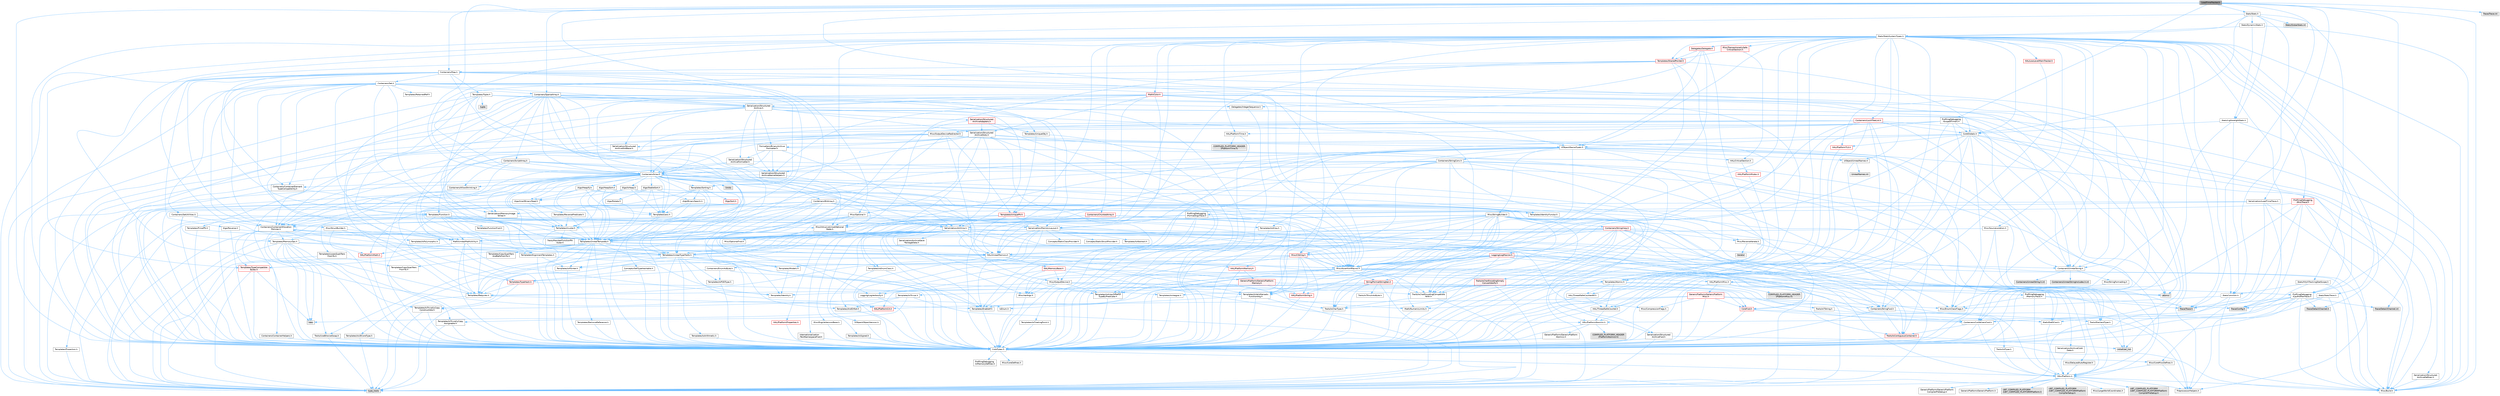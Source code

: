 digraph "LoadTimeTracker.h"
{
 // INTERACTIVE_SVG=YES
 // LATEX_PDF_SIZE
  bgcolor="transparent";
  edge [fontname=Helvetica,fontsize=10,labelfontname=Helvetica,labelfontsize=10];
  node [fontname=Helvetica,fontsize=10,shape=box,height=0.2,width=0.4];
  Node1 [id="Node000001",label="LoadTimeTracker.h",height=0.2,width=0.4,color="gray40", fillcolor="grey60", style="filled", fontcolor="black",tooltip=" "];
  Node1 -> Node2 [id="edge1_Node000001_Node000002",color="steelblue1",style="solid",tooltip=" "];
  Node2 [id="Node000002",label="Containers/Array.h",height=0.2,width=0.4,color="grey40", fillcolor="white", style="filled",URL="$df/dd0/Array_8h.html",tooltip=" "];
  Node2 -> Node3 [id="edge2_Node000002_Node000003",color="steelblue1",style="solid",tooltip=" "];
  Node3 [id="Node000003",label="CoreTypes.h",height=0.2,width=0.4,color="grey40", fillcolor="white", style="filled",URL="$dc/dec/CoreTypes_8h.html",tooltip=" "];
  Node3 -> Node4 [id="edge3_Node000003_Node000004",color="steelblue1",style="solid",tooltip=" "];
  Node4 [id="Node000004",label="HAL/Platform.h",height=0.2,width=0.4,color="grey40", fillcolor="white", style="filled",URL="$d9/dd0/Platform_8h.html",tooltip=" "];
  Node4 -> Node5 [id="edge4_Node000004_Node000005",color="steelblue1",style="solid",tooltip=" "];
  Node5 [id="Node000005",label="Misc/Build.h",height=0.2,width=0.4,color="grey40", fillcolor="white", style="filled",URL="$d3/dbb/Build_8h.html",tooltip=" "];
  Node4 -> Node6 [id="edge5_Node000004_Node000006",color="steelblue1",style="solid",tooltip=" "];
  Node6 [id="Node000006",label="Misc/LargeWorldCoordinates.h",height=0.2,width=0.4,color="grey40", fillcolor="white", style="filled",URL="$d2/dcb/LargeWorldCoordinates_8h.html",tooltip=" "];
  Node4 -> Node7 [id="edge6_Node000004_Node000007",color="steelblue1",style="solid",tooltip=" "];
  Node7 [id="Node000007",label="type_traits",height=0.2,width=0.4,color="grey60", fillcolor="#E0E0E0", style="filled",tooltip=" "];
  Node4 -> Node8 [id="edge7_Node000004_Node000008",color="steelblue1",style="solid",tooltip=" "];
  Node8 [id="Node000008",label="PreprocessorHelpers.h",height=0.2,width=0.4,color="grey40", fillcolor="white", style="filled",URL="$db/ddb/PreprocessorHelpers_8h.html",tooltip=" "];
  Node4 -> Node9 [id="edge8_Node000004_Node000009",color="steelblue1",style="solid",tooltip=" "];
  Node9 [id="Node000009",label="UBT_COMPILED_PLATFORM\l/UBT_COMPILED_PLATFORMPlatform\lCompilerPreSetup.h",height=0.2,width=0.4,color="grey60", fillcolor="#E0E0E0", style="filled",tooltip=" "];
  Node4 -> Node10 [id="edge9_Node000004_Node000010",color="steelblue1",style="solid",tooltip=" "];
  Node10 [id="Node000010",label="GenericPlatform/GenericPlatform\lCompilerPreSetup.h",height=0.2,width=0.4,color="grey40", fillcolor="white", style="filled",URL="$d9/dc8/GenericPlatformCompilerPreSetup_8h.html",tooltip=" "];
  Node4 -> Node11 [id="edge10_Node000004_Node000011",color="steelblue1",style="solid",tooltip=" "];
  Node11 [id="Node000011",label="GenericPlatform/GenericPlatform.h",height=0.2,width=0.4,color="grey40", fillcolor="white", style="filled",URL="$d6/d84/GenericPlatform_8h.html",tooltip=" "];
  Node4 -> Node12 [id="edge11_Node000004_Node000012",color="steelblue1",style="solid",tooltip=" "];
  Node12 [id="Node000012",label="UBT_COMPILED_PLATFORM\l/UBT_COMPILED_PLATFORMPlatform.h",height=0.2,width=0.4,color="grey60", fillcolor="#E0E0E0", style="filled",tooltip=" "];
  Node4 -> Node13 [id="edge12_Node000004_Node000013",color="steelblue1",style="solid",tooltip=" "];
  Node13 [id="Node000013",label="UBT_COMPILED_PLATFORM\l/UBT_COMPILED_PLATFORMPlatform\lCompilerSetup.h",height=0.2,width=0.4,color="grey60", fillcolor="#E0E0E0", style="filled",tooltip=" "];
  Node3 -> Node14 [id="edge13_Node000003_Node000014",color="steelblue1",style="solid",tooltip=" "];
  Node14 [id="Node000014",label="ProfilingDebugging\l/UMemoryDefines.h",height=0.2,width=0.4,color="grey40", fillcolor="white", style="filled",URL="$d2/da2/UMemoryDefines_8h.html",tooltip=" "];
  Node3 -> Node15 [id="edge14_Node000003_Node000015",color="steelblue1",style="solid",tooltip=" "];
  Node15 [id="Node000015",label="Misc/CoreMiscDefines.h",height=0.2,width=0.4,color="grey40", fillcolor="white", style="filled",URL="$da/d38/CoreMiscDefines_8h.html",tooltip=" "];
  Node15 -> Node4 [id="edge15_Node000015_Node000004",color="steelblue1",style="solid",tooltip=" "];
  Node15 -> Node8 [id="edge16_Node000015_Node000008",color="steelblue1",style="solid",tooltip=" "];
  Node3 -> Node16 [id="edge17_Node000003_Node000016",color="steelblue1",style="solid",tooltip=" "];
  Node16 [id="Node000016",label="Misc/CoreDefines.h",height=0.2,width=0.4,color="grey40", fillcolor="white", style="filled",URL="$d3/dd2/CoreDefines_8h.html",tooltip=" "];
  Node2 -> Node17 [id="edge18_Node000002_Node000017",color="steelblue1",style="solid",tooltip=" "];
  Node17 [id="Node000017",label="Misc/AssertionMacros.h",height=0.2,width=0.4,color="grey40", fillcolor="white", style="filled",URL="$d0/dfa/AssertionMacros_8h.html",tooltip=" "];
  Node17 -> Node3 [id="edge19_Node000017_Node000003",color="steelblue1",style="solid",tooltip=" "];
  Node17 -> Node4 [id="edge20_Node000017_Node000004",color="steelblue1",style="solid",tooltip=" "];
  Node17 -> Node18 [id="edge21_Node000017_Node000018",color="steelblue1",style="solid",tooltip=" "];
  Node18 [id="Node000018",label="HAL/PlatformMisc.h",height=0.2,width=0.4,color="grey40", fillcolor="white", style="filled",URL="$d0/df5/PlatformMisc_8h.html",tooltip=" "];
  Node18 -> Node3 [id="edge22_Node000018_Node000003",color="steelblue1",style="solid",tooltip=" "];
  Node18 -> Node19 [id="edge23_Node000018_Node000019",color="steelblue1",style="solid",tooltip=" "];
  Node19 [id="Node000019",label="GenericPlatform/GenericPlatform\lMisc.h",height=0.2,width=0.4,color="red", fillcolor="#FFF0F0", style="filled",URL="$db/d9a/GenericPlatformMisc_8h.html",tooltip=" "];
  Node19 -> Node20 [id="edge24_Node000019_Node000020",color="steelblue1",style="solid",tooltip=" "];
  Node20 [id="Node000020",label="Containers/StringFwd.h",height=0.2,width=0.4,color="grey40", fillcolor="white", style="filled",URL="$df/d37/StringFwd_8h.html",tooltip=" "];
  Node20 -> Node3 [id="edge25_Node000020_Node000003",color="steelblue1",style="solid",tooltip=" "];
  Node20 -> Node21 [id="edge26_Node000020_Node000021",color="steelblue1",style="solid",tooltip=" "];
  Node21 [id="Node000021",label="Traits/ElementType.h",height=0.2,width=0.4,color="grey40", fillcolor="white", style="filled",URL="$d5/d4f/ElementType_8h.html",tooltip=" "];
  Node21 -> Node4 [id="edge27_Node000021_Node000004",color="steelblue1",style="solid",tooltip=" "];
  Node21 -> Node22 [id="edge28_Node000021_Node000022",color="steelblue1",style="solid",tooltip=" "];
  Node22 [id="Node000022",label="initializer_list",height=0.2,width=0.4,color="grey60", fillcolor="#E0E0E0", style="filled",tooltip=" "];
  Node21 -> Node7 [id="edge29_Node000021_Node000007",color="steelblue1",style="solid",tooltip=" "];
  Node20 -> Node23 [id="edge30_Node000020_Node000023",color="steelblue1",style="solid",tooltip=" "];
  Node23 [id="Node000023",label="Traits/IsContiguousContainer.h",height=0.2,width=0.4,color="red", fillcolor="#FFF0F0", style="filled",URL="$d5/d3c/IsContiguousContainer_8h.html",tooltip=" "];
  Node23 -> Node3 [id="edge31_Node000023_Node000003",color="steelblue1",style="solid",tooltip=" "];
  Node23 -> Node22 [id="edge32_Node000023_Node000022",color="steelblue1",style="solid",tooltip=" "];
  Node19 -> Node25 [id="edge33_Node000019_Node000025",color="steelblue1",style="solid",tooltip=" "];
  Node25 [id="Node000025",label="CoreFwd.h",height=0.2,width=0.4,color="red", fillcolor="#FFF0F0", style="filled",URL="$d1/d1e/CoreFwd_8h.html",tooltip=" "];
  Node25 -> Node3 [id="edge34_Node000025_Node000003",color="steelblue1",style="solid",tooltip=" "];
  Node25 -> Node26 [id="edge35_Node000025_Node000026",color="steelblue1",style="solid",tooltip=" "];
  Node26 [id="Node000026",label="Containers/ContainersFwd.h",height=0.2,width=0.4,color="grey40", fillcolor="white", style="filled",URL="$d4/d0a/ContainersFwd_8h.html",tooltip=" "];
  Node26 -> Node4 [id="edge36_Node000026_Node000004",color="steelblue1",style="solid",tooltip=" "];
  Node26 -> Node3 [id="edge37_Node000026_Node000003",color="steelblue1",style="solid",tooltip=" "];
  Node26 -> Node23 [id="edge38_Node000026_Node000023",color="steelblue1",style="solid",tooltip=" "];
  Node25 -> Node27 [id="edge39_Node000025_Node000027",color="steelblue1",style="solid",tooltip=" "];
  Node27 [id="Node000027",label="Math/MathFwd.h",height=0.2,width=0.4,color="grey40", fillcolor="white", style="filled",URL="$d2/d10/MathFwd_8h.html",tooltip=" "];
  Node27 -> Node4 [id="edge40_Node000027_Node000004",color="steelblue1",style="solid",tooltip=" "];
  Node19 -> Node3 [id="edge41_Node000019_Node000003",color="steelblue1",style="solid",tooltip=" "];
  Node19 -> Node30 [id="edge42_Node000019_Node000030",color="steelblue1",style="solid",tooltip=" "];
  Node30 [id="Node000030",label="HAL/PlatformCrt.h",height=0.2,width=0.4,color="red", fillcolor="#FFF0F0", style="filled",URL="$d8/d75/PlatformCrt_8h.html",tooltip=" "];
  Node30 -> Node31 [id="edge43_Node000030_Node000031",color="steelblue1",style="solid",tooltip=" "];
  Node31 [id="Node000031",label="new",height=0.2,width=0.4,color="grey60", fillcolor="#E0E0E0", style="filled",tooltip=" "];
  Node19 -> Node40 [id="edge44_Node000019_Node000040",color="steelblue1",style="solid",tooltip=" "];
  Node40 [id="Node000040",label="Math/NumericLimits.h",height=0.2,width=0.4,color="grey40", fillcolor="white", style="filled",URL="$df/d1b/NumericLimits_8h.html",tooltip=" "];
  Node40 -> Node3 [id="edge45_Node000040_Node000003",color="steelblue1",style="solid",tooltip=" "];
  Node19 -> Node41 [id="edge46_Node000019_Node000041",color="steelblue1",style="solid",tooltip=" "];
  Node41 [id="Node000041",label="Misc/CompressionFlags.h",height=0.2,width=0.4,color="grey40", fillcolor="white", style="filled",URL="$d9/d76/CompressionFlags_8h.html",tooltip=" "];
  Node19 -> Node42 [id="edge47_Node000019_Node000042",color="steelblue1",style="solid",tooltip=" "];
  Node42 [id="Node000042",label="Misc/EnumClassFlags.h",height=0.2,width=0.4,color="grey40", fillcolor="white", style="filled",URL="$d8/de7/EnumClassFlags_8h.html",tooltip=" "];
  Node18 -> Node45 [id="edge48_Node000018_Node000045",color="steelblue1",style="solid",tooltip=" "];
  Node45 [id="Node000045",label="COMPILED_PLATFORM_HEADER\l(PlatformMisc.h)",height=0.2,width=0.4,color="grey60", fillcolor="#E0E0E0", style="filled",tooltip=" "];
  Node18 -> Node46 [id="edge49_Node000018_Node000046",color="steelblue1",style="solid",tooltip=" "];
  Node46 [id="Node000046",label="ProfilingDebugging\l/CpuProfilerTrace.h",height=0.2,width=0.4,color="grey40", fillcolor="white", style="filled",URL="$da/dcb/CpuProfilerTrace_8h.html",tooltip=" "];
  Node46 -> Node3 [id="edge50_Node000046_Node000003",color="steelblue1",style="solid",tooltip=" "];
  Node46 -> Node26 [id="edge51_Node000046_Node000026",color="steelblue1",style="solid",tooltip=" "];
  Node46 -> Node47 [id="edge52_Node000046_Node000047",color="steelblue1",style="solid",tooltip=" "];
  Node47 [id="Node000047",label="HAL/PlatformAtomics.h",height=0.2,width=0.4,color="grey40", fillcolor="white", style="filled",URL="$d3/d36/PlatformAtomics_8h.html",tooltip=" "];
  Node47 -> Node3 [id="edge53_Node000047_Node000003",color="steelblue1",style="solid",tooltip=" "];
  Node47 -> Node48 [id="edge54_Node000047_Node000048",color="steelblue1",style="solid",tooltip=" "];
  Node48 [id="Node000048",label="GenericPlatform/GenericPlatform\lAtomics.h",height=0.2,width=0.4,color="grey40", fillcolor="white", style="filled",URL="$da/d72/GenericPlatformAtomics_8h.html",tooltip=" "];
  Node48 -> Node3 [id="edge55_Node000048_Node000003",color="steelblue1",style="solid",tooltip=" "];
  Node47 -> Node49 [id="edge56_Node000047_Node000049",color="steelblue1",style="solid",tooltip=" "];
  Node49 [id="Node000049",label="COMPILED_PLATFORM_HEADER\l(PlatformAtomics.h)",height=0.2,width=0.4,color="grey60", fillcolor="#E0E0E0", style="filled",tooltip=" "];
  Node46 -> Node8 [id="edge57_Node000046_Node000008",color="steelblue1",style="solid",tooltip=" "];
  Node46 -> Node5 [id="edge58_Node000046_Node000005",color="steelblue1",style="solid",tooltip=" "];
  Node46 -> Node50 [id="edge59_Node000046_Node000050",color="steelblue1",style="solid",tooltip=" "];
  Node50 [id="Node000050",label="Trace/Config.h",height=0.2,width=0.4,color="grey60", fillcolor="#E0E0E0", style="filled",tooltip=" "];
  Node46 -> Node51 [id="edge60_Node000046_Node000051",color="steelblue1",style="solid",tooltip=" "];
  Node51 [id="Node000051",label="Trace/Detail/Channel.h",height=0.2,width=0.4,color="grey60", fillcolor="#E0E0E0", style="filled",tooltip=" "];
  Node46 -> Node52 [id="edge61_Node000046_Node000052",color="steelblue1",style="solid",tooltip=" "];
  Node52 [id="Node000052",label="Trace/Detail/Channel.inl",height=0.2,width=0.4,color="grey60", fillcolor="#E0E0E0", style="filled",tooltip=" "];
  Node46 -> Node53 [id="edge62_Node000046_Node000053",color="steelblue1",style="solid",tooltip=" "];
  Node53 [id="Node000053",label="Trace/Trace.h",height=0.2,width=0.4,color="grey60", fillcolor="#E0E0E0", style="filled",tooltip=" "];
  Node17 -> Node8 [id="edge63_Node000017_Node000008",color="steelblue1",style="solid",tooltip=" "];
  Node17 -> Node54 [id="edge64_Node000017_Node000054",color="steelblue1",style="solid",tooltip=" "];
  Node54 [id="Node000054",label="Templates/EnableIf.h",height=0.2,width=0.4,color="grey40", fillcolor="white", style="filled",URL="$d7/d60/EnableIf_8h.html",tooltip=" "];
  Node54 -> Node3 [id="edge65_Node000054_Node000003",color="steelblue1",style="solid",tooltip=" "];
  Node17 -> Node55 [id="edge66_Node000017_Node000055",color="steelblue1",style="solid",tooltip=" "];
  Node55 [id="Node000055",label="Templates/IsArrayOrRefOf\lTypeByPredicate.h",height=0.2,width=0.4,color="grey40", fillcolor="white", style="filled",URL="$d6/da1/IsArrayOrRefOfTypeByPredicate_8h.html",tooltip=" "];
  Node55 -> Node3 [id="edge67_Node000055_Node000003",color="steelblue1",style="solid",tooltip=" "];
  Node17 -> Node56 [id="edge68_Node000017_Node000056",color="steelblue1",style="solid",tooltip=" "];
  Node56 [id="Node000056",label="Templates/IsValidVariadic\lFunctionArg.h",height=0.2,width=0.4,color="grey40", fillcolor="white", style="filled",URL="$d0/dc8/IsValidVariadicFunctionArg_8h.html",tooltip=" "];
  Node56 -> Node3 [id="edge69_Node000056_Node000003",color="steelblue1",style="solid",tooltip=" "];
  Node56 -> Node57 [id="edge70_Node000056_Node000057",color="steelblue1",style="solid",tooltip=" "];
  Node57 [id="Node000057",label="IsEnum.h",height=0.2,width=0.4,color="grey40", fillcolor="white", style="filled",URL="$d4/de5/IsEnum_8h.html",tooltip=" "];
  Node56 -> Node7 [id="edge71_Node000056_Node000007",color="steelblue1",style="solid",tooltip=" "];
  Node17 -> Node58 [id="edge72_Node000017_Node000058",color="steelblue1",style="solid",tooltip=" "];
  Node58 [id="Node000058",label="Traits/IsCharEncodingCompatible\lWith.h",height=0.2,width=0.4,color="grey40", fillcolor="white", style="filled",URL="$df/dd1/IsCharEncodingCompatibleWith_8h.html",tooltip=" "];
  Node58 -> Node7 [id="edge73_Node000058_Node000007",color="steelblue1",style="solid",tooltip=" "];
  Node58 -> Node59 [id="edge74_Node000058_Node000059",color="steelblue1",style="solid",tooltip=" "];
  Node59 [id="Node000059",label="Traits/IsCharType.h",height=0.2,width=0.4,color="grey40", fillcolor="white", style="filled",URL="$db/d51/IsCharType_8h.html",tooltip=" "];
  Node59 -> Node3 [id="edge75_Node000059_Node000003",color="steelblue1",style="solid",tooltip=" "];
  Node17 -> Node60 [id="edge76_Node000017_Node000060",color="steelblue1",style="solid",tooltip=" "];
  Node60 [id="Node000060",label="Misc/VarArgs.h",height=0.2,width=0.4,color="grey40", fillcolor="white", style="filled",URL="$d5/d6f/VarArgs_8h.html",tooltip=" "];
  Node60 -> Node3 [id="edge77_Node000060_Node000003",color="steelblue1",style="solid",tooltip=" "];
  Node17 -> Node61 [id="edge78_Node000017_Node000061",color="steelblue1",style="solid",tooltip=" "];
  Node61 [id="Node000061",label="String/FormatStringSan.h",height=0.2,width=0.4,color="red", fillcolor="#FFF0F0", style="filled",URL="$d3/d8b/FormatStringSan_8h.html",tooltip=" "];
  Node61 -> Node7 [id="edge79_Node000061_Node000007",color="steelblue1",style="solid",tooltip=" "];
  Node61 -> Node3 [id="edge80_Node000061_Node000003",color="steelblue1",style="solid",tooltip=" "];
  Node61 -> Node62 [id="edge81_Node000061_Node000062",color="steelblue1",style="solid",tooltip=" "];
  Node62 [id="Node000062",label="Templates/Requires.h",height=0.2,width=0.4,color="grey40", fillcolor="white", style="filled",URL="$dc/d96/Requires_8h.html",tooltip=" "];
  Node62 -> Node54 [id="edge82_Node000062_Node000054",color="steelblue1",style="solid",tooltip=" "];
  Node62 -> Node7 [id="edge83_Node000062_Node000007",color="steelblue1",style="solid",tooltip=" "];
  Node61 -> Node63 [id="edge84_Node000061_Node000063",color="steelblue1",style="solid",tooltip=" "];
  Node63 [id="Node000063",label="Templates/Identity.h",height=0.2,width=0.4,color="grey40", fillcolor="white", style="filled",URL="$d0/dd5/Identity_8h.html",tooltip=" "];
  Node61 -> Node56 [id="edge85_Node000061_Node000056",color="steelblue1",style="solid",tooltip=" "];
  Node61 -> Node59 [id="edge86_Node000061_Node000059",color="steelblue1",style="solid",tooltip=" "];
  Node61 -> Node64 [id="edge87_Node000061_Node000064",color="steelblue1",style="solid",tooltip=" "];
  Node64 [id="Node000064",label="Traits/IsTEnumAsByte.h",height=0.2,width=0.4,color="grey40", fillcolor="white", style="filled",URL="$d1/de6/IsTEnumAsByte_8h.html",tooltip=" "];
  Node61 -> Node65 [id="edge88_Node000061_Node000065",color="steelblue1",style="solid",tooltip=" "];
  Node65 [id="Node000065",label="Traits/IsTString.h",height=0.2,width=0.4,color="grey40", fillcolor="white", style="filled",URL="$d0/df8/IsTString_8h.html",tooltip=" "];
  Node65 -> Node26 [id="edge89_Node000065_Node000026",color="steelblue1",style="solid",tooltip=" "];
  Node61 -> Node26 [id="edge90_Node000061_Node000026",color="steelblue1",style="solid",tooltip=" "];
  Node17 -> Node67 [id="edge91_Node000017_Node000067",color="steelblue1",style="solid",tooltip=" "];
  Node67 [id="Node000067",label="atomic",height=0.2,width=0.4,color="grey60", fillcolor="#E0E0E0", style="filled",tooltip=" "];
  Node2 -> Node68 [id="edge92_Node000002_Node000068",color="steelblue1",style="solid",tooltip=" "];
  Node68 [id="Node000068",label="Misc/IntrusiveUnsetOptional\lState.h",height=0.2,width=0.4,color="grey40", fillcolor="white", style="filled",URL="$d2/d0a/IntrusiveUnsetOptionalState_8h.html",tooltip=" "];
  Node68 -> Node69 [id="edge93_Node000068_Node000069",color="steelblue1",style="solid",tooltip=" "];
  Node69 [id="Node000069",label="Misc/OptionalFwd.h",height=0.2,width=0.4,color="grey40", fillcolor="white", style="filled",URL="$dc/d50/OptionalFwd_8h.html",tooltip=" "];
  Node2 -> Node70 [id="edge94_Node000002_Node000070",color="steelblue1",style="solid",tooltip=" "];
  Node70 [id="Node000070",label="Misc/ReverseIterate.h",height=0.2,width=0.4,color="grey40", fillcolor="white", style="filled",URL="$db/de3/ReverseIterate_8h.html",tooltip=" "];
  Node70 -> Node4 [id="edge95_Node000070_Node000004",color="steelblue1",style="solid",tooltip=" "];
  Node70 -> Node71 [id="edge96_Node000070_Node000071",color="steelblue1",style="solid",tooltip=" "];
  Node71 [id="Node000071",label="iterator",height=0.2,width=0.4,color="grey60", fillcolor="#E0E0E0", style="filled",tooltip=" "];
  Node2 -> Node72 [id="edge97_Node000002_Node000072",color="steelblue1",style="solid",tooltip=" "];
  Node72 [id="Node000072",label="HAL/UnrealMemory.h",height=0.2,width=0.4,color="grey40", fillcolor="white", style="filled",URL="$d9/d96/UnrealMemory_8h.html",tooltip=" "];
  Node72 -> Node3 [id="edge98_Node000072_Node000003",color="steelblue1",style="solid",tooltip=" "];
  Node72 -> Node73 [id="edge99_Node000072_Node000073",color="steelblue1",style="solid",tooltip=" "];
  Node73 [id="Node000073",label="GenericPlatform/GenericPlatform\lMemory.h",height=0.2,width=0.4,color="red", fillcolor="#FFF0F0", style="filled",URL="$dd/d22/GenericPlatformMemory_8h.html",tooltip=" "];
  Node73 -> Node25 [id="edge100_Node000073_Node000025",color="steelblue1",style="solid",tooltip=" "];
  Node73 -> Node3 [id="edge101_Node000073_Node000003",color="steelblue1",style="solid",tooltip=" "];
  Node73 -> Node74 [id="edge102_Node000073_Node000074",color="steelblue1",style="solid",tooltip=" "];
  Node74 [id="Node000074",label="HAL/PlatformString.h",height=0.2,width=0.4,color="red", fillcolor="#FFF0F0", style="filled",URL="$db/db5/PlatformString_8h.html",tooltip=" "];
  Node74 -> Node3 [id="edge103_Node000074_Node000003",color="steelblue1",style="solid",tooltip=" "];
  Node72 -> Node76 [id="edge104_Node000072_Node000076",color="steelblue1",style="solid",tooltip=" "];
  Node76 [id="Node000076",label="HAL/MemoryBase.h",height=0.2,width=0.4,color="red", fillcolor="#FFF0F0", style="filled",URL="$d6/d9f/MemoryBase_8h.html",tooltip=" "];
  Node76 -> Node3 [id="edge105_Node000076_Node000003",color="steelblue1",style="solid",tooltip=" "];
  Node76 -> Node47 [id="edge106_Node000076_Node000047",color="steelblue1",style="solid",tooltip=" "];
  Node76 -> Node30 [id="edge107_Node000076_Node000030",color="steelblue1",style="solid",tooltip=" "];
  Node76 -> Node78 [id="edge108_Node000076_Node000078",color="steelblue1",style="solid",tooltip=" "];
  Node78 [id="Node000078",label="Misc/OutputDevice.h",height=0.2,width=0.4,color="grey40", fillcolor="white", style="filled",URL="$d7/d32/OutputDevice_8h.html",tooltip=" "];
  Node78 -> Node25 [id="edge109_Node000078_Node000025",color="steelblue1",style="solid",tooltip=" "];
  Node78 -> Node3 [id="edge110_Node000078_Node000003",color="steelblue1",style="solid",tooltip=" "];
  Node78 -> Node79 [id="edge111_Node000078_Node000079",color="steelblue1",style="solid",tooltip=" "];
  Node79 [id="Node000079",label="Logging/LogVerbosity.h",height=0.2,width=0.4,color="grey40", fillcolor="white", style="filled",URL="$d2/d8f/LogVerbosity_8h.html",tooltip=" "];
  Node79 -> Node3 [id="edge112_Node000079_Node000003",color="steelblue1",style="solid",tooltip=" "];
  Node78 -> Node60 [id="edge113_Node000078_Node000060",color="steelblue1",style="solid",tooltip=" "];
  Node78 -> Node55 [id="edge114_Node000078_Node000055",color="steelblue1",style="solid",tooltip=" "];
  Node78 -> Node56 [id="edge115_Node000078_Node000056",color="steelblue1",style="solid",tooltip=" "];
  Node78 -> Node58 [id="edge116_Node000078_Node000058",color="steelblue1",style="solid",tooltip=" "];
  Node76 -> Node80 [id="edge117_Node000076_Node000080",color="steelblue1",style="solid",tooltip=" "];
  Node80 [id="Node000080",label="Templates/Atomic.h",height=0.2,width=0.4,color="grey40", fillcolor="white", style="filled",URL="$d3/d91/Atomic_8h.html",tooltip=" "];
  Node80 -> Node81 [id="edge118_Node000080_Node000081",color="steelblue1",style="solid",tooltip=" "];
  Node81 [id="Node000081",label="HAL/ThreadSafeCounter.h",height=0.2,width=0.4,color="grey40", fillcolor="white", style="filled",URL="$dc/dc9/ThreadSafeCounter_8h.html",tooltip=" "];
  Node81 -> Node3 [id="edge119_Node000081_Node000003",color="steelblue1",style="solid",tooltip=" "];
  Node81 -> Node47 [id="edge120_Node000081_Node000047",color="steelblue1",style="solid",tooltip=" "];
  Node80 -> Node82 [id="edge121_Node000080_Node000082",color="steelblue1",style="solid",tooltip=" "];
  Node82 [id="Node000082",label="HAL/ThreadSafeCounter64.h",height=0.2,width=0.4,color="grey40", fillcolor="white", style="filled",URL="$d0/d12/ThreadSafeCounter64_8h.html",tooltip=" "];
  Node82 -> Node3 [id="edge122_Node000082_Node000003",color="steelblue1",style="solid",tooltip=" "];
  Node82 -> Node81 [id="edge123_Node000082_Node000081",color="steelblue1",style="solid",tooltip=" "];
  Node80 -> Node83 [id="edge124_Node000080_Node000083",color="steelblue1",style="solid",tooltip=" "];
  Node83 [id="Node000083",label="Templates/IsIntegral.h",height=0.2,width=0.4,color="grey40", fillcolor="white", style="filled",URL="$da/d64/IsIntegral_8h.html",tooltip=" "];
  Node83 -> Node3 [id="edge125_Node000083_Node000003",color="steelblue1",style="solid",tooltip=" "];
  Node80 -> Node84 [id="edge126_Node000080_Node000084",color="steelblue1",style="solid",tooltip=" "];
  Node84 [id="Node000084",label="Templates/IsTrivial.h",height=0.2,width=0.4,color="grey40", fillcolor="white", style="filled",URL="$da/d4c/IsTrivial_8h.html",tooltip=" "];
  Node84 -> Node85 [id="edge127_Node000084_Node000085",color="steelblue1",style="solid",tooltip=" "];
  Node85 [id="Node000085",label="Templates/AndOrNot.h",height=0.2,width=0.4,color="grey40", fillcolor="white", style="filled",URL="$db/d0a/AndOrNot_8h.html",tooltip=" "];
  Node85 -> Node3 [id="edge128_Node000085_Node000003",color="steelblue1",style="solid",tooltip=" "];
  Node84 -> Node86 [id="edge129_Node000084_Node000086",color="steelblue1",style="solid",tooltip=" "];
  Node86 [id="Node000086",label="Templates/IsTriviallyCopy\lConstructible.h",height=0.2,width=0.4,color="grey40", fillcolor="white", style="filled",URL="$d3/d78/IsTriviallyCopyConstructible_8h.html",tooltip=" "];
  Node86 -> Node3 [id="edge130_Node000086_Node000003",color="steelblue1",style="solid",tooltip=" "];
  Node86 -> Node7 [id="edge131_Node000086_Node000007",color="steelblue1",style="solid",tooltip=" "];
  Node84 -> Node87 [id="edge132_Node000084_Node000087",color="steelblue1",style="solid",tooltip=" "];
  Node87 [id="Node000087",label="Templates/IsTriviallyCopy\lAssignable.h",height=0.2,width=0.4,color="grey40", fillcolor="white", style="filled",URL="$d2/df2/IsTriviallyCopyAssignable_8h.html",tooltip=" "];
  Node87 -> Node3 [id="edge133_Node000087_Node000003",color="steelblue1",style="solid",tooltip=" "];
  Node87 -> Node7 [id="edge134_Node000087_Node000007",color="steelblue1",style="solid",tooltip=" "];
  Node84 -> Node7 [id="edge135_Node000084_Node000007",color="steelblue1",style="solid",tooltip=" "];
  Node80 -> Node88 [id="edge136_Node000080_Node000088",color="steelblue1",style="solid",tooltip=" "];
  Node88 [id="Node000088",label="Traits/IntType.h",height=0.2,width=0.4,color="grey40", fillcolor="white", style="filled",URL="$d7/deb/IntType_8h.html",tooltip=" "];
  Node88 -> Node4 [id="edge137_Node000088_Node000004",color="steelblue1",style="solid",tooltip=" "];
  Node80 -> Node67 [id="edge138_Node000080_Node000067",color="steelblue1",style="solid",tooltip=" "];
  Node72 -> Node89 [id="edge139_Node000072_Node000089",color="steelblue1",style="solid",tooltip=" "];
  Node89 [id="Node000089",label="HAL/PlatformMemory.h",height=0.2,width=0.4,color="red", fillcolor="#FFF0F0", style="filled",URL="$de/d68/PlatformMemory_8h.html",tooltip=" "];
  Node89 -> Node3 [id="edge140_Node000089_Node000003",color="steelblue1",style="solid",tooltip=" "];
  Node89 -> Node73 [id="edge141_Node000089_Node000073",color="steelblue1",style="solid",tooltip=" "];
  Node72 -> Node91 [id="edge142_Node000072_Node000091",color="steelblue1",style="solid",tooltip=" "];
  Node91 [id="Node000091",label="ProfilingDebugging\l/MemoryTrace.h",height=0.2,width=0.4,color="grey40", fillcolor="white", style="filled",URL="$da/dd7/MemoryTrace_8h.html",tooltip=" "];
  Node91 -> Node4 [id="edge143_Node000091_Node000004",color="steelblue1",style="solid",tooltip=" "];
  Node91 -> Node42 [id="edge144_Node000091_Node000042",color="steelblue1",style="solid",tooltip=" "];
  Node91 -> Node50 [id="edge145_Node000091_Node000050",color="steelblue1",style="solid",tooltip=" "];
  Node91 -> Node53 [id="edge146_Node000091_Node000053",color="steelblue1",style="solid",tooltip=" "];
  Node72 -> Node92 [id="edge147_Node000072_Node000092",color="steelblue1",style="solid",tooltip=" "];
  Node92 [id="Node000092",label="Templates/IsPointer.h",height=0.2,width=0.4,color="grey40", fillcolor="white", style="filled",URL="$d7/d05/IsPointer_8h.html",tooltip=" "];
  Node92 -> Node3 [id="edge148_Node000092_Node000003",color="steelblue1",style="solid",tooltip=" "];
  Node2 -> Node93 [id="edge149_Node000002_Node000093",color="steelblue1",style="solid",tooltip=" "];
  Node93 [id="Node000093",label="Templates/UnrealTypeTraits.h",height=0.2,width=0.4,color="grey40", fillcolor="white", style="filled",URL="$d2/d2d/UnrealTypeTraits_8h.html",tooltip=" "];
  Node93 -> Node3 [id="edge150_Node000093_Node000003",color="steelblue1",style="solid",tooltip=" "];
  Node93 -> Node92 [id="edge151_Node000093_Node000092",color="steelblue1",style="solid",tooltip=" "];
  Node93 -> Node17 [id="edge152_Node000093_Node000017",color="steelblue1",style="solid",tooltip=" "];
  Node93 -> Node85 [id="edge153_Node000093_Node000085",color="steelblue1",style="solid",tooltip=" "];
  Node93 -> Node54 [id="edge154_Node000093_Node000054",color="steelblue1",style="solid",tooltip=" "];
  Node93 -> Node94 [id="edge155_Node000093_Node000094",color="steelblue1",style="solid",tooltip=" "];
  Node94 [id="Node000094",label="Templates/IsArithmetic.h",height=0.2,width=0.4,color="grey40", fillcolor="white", style="filled",URL="$d2/d5d/IsArithmetic_8h.html",tooltip=" "];
  Node94 -> Node3 [id="edge156_Node000094_Node000003",color="steelblue1",style="solid",tooltip=" "];
  Node93 -> Node57 [id="edge157_Node000093_Node000057",color="steelblue1",style="solid",tooltip=" "];
  Node93 -> Node95 [id="edge158_Node000093_Node000095",color="steelblue1",style="solid",tooltip=" "];
  Node95 [id="Node000095",label="Templates/Models.h",height=0.2,width=0.4,color="grey40", fillcolor="white", style="filled",URL="$d3/d0c/Models_8h.html",tooltip=" "];
  Node95 -> Node63 [id="edge159_Node000095_Node000063",color="steelblue1",style="solid",tooltip=" "];
  Node93 -> Node96 [id="edge160_Node000093_Node000096",color="steelblue1",style="solid",tooltip=" "];
  Node96 [id="Node000096",label="Templates/IsPODType.h",height=0.2,width=0.4,color="grey40", fillcolor="white", style="filled",URL="$d7/db1/IsPODType_8h.html",tooltip=" "];
  Node96 -> Node3 [id="edge161_Node000096_Node000003",color="steelblue1",style="solid",tooltip=" "];
  Node93 -> Node97 [id="edge162_Node000093_Node000097",color="steelblue1",style="solid",tooltip=" "];
  Node97 [id="Node000097",label="Templates/IsUECoreType.h",height=0.2,width=0.4,color="grey40", fillcolor="white", style="filled",URL="$d1/db8/IsUECoreType_8h.html",tooltip=" "];
  Node97 -> Node3 [id="edge163_Node000097_Node000003",color="steelblue1",style="solid",tooltip=" "];
  Node97 -> Node7 [id="edge164_Node000097_Node000007",color="steelblue1",style="solid",tooltip=" "];
  Node93 -> Node86 [id="edge165_Node000093_Node000086",color="steelblue1",style="solid",tooltip=" "];
  Node2 -> Node98 [id="edge166_Node000002_Node000098",color="steelblue1",style="solid",tooltip=" "];
  Node98 [id="Node000098",label="Templates/UnrealTemplate.h",height=0.2,width=0.4,color="grey40", fillcolor="white", style="filled",URL="$d4/d24/UnrealTemplate_8h.html",tooltip=" "];
  Node98 -> Node3 [id="edge167_Node000098_Node000003",color="steelblue1",style="solid",tooltip=" "];
  Node98 -> Node92 [id="edge168_Node000098_Node000092",color="steelblue1",style="solid",tooltip=" "];
  Node98 -> Node72 [id="edge169_Node000098_Node000072",color="steelblue1",style="solid",tooltip=" "];
  Node98 -> Node99 [id="edge170_Node000098_Node000099",color="steelblue1",style="solid",tooltip=" "];
  Node99 [id="Node000099",label="Templates/CopyQualifiers\lAndRefsFromTo.h",height=0.2,width=0.4,color="grey40", fillcolor="white", style="filled",URL="$d3/db3/CopyQualifiersAndRefsFromTo_8h.html",tooltip=" "];
  Node99 -> Node100 [id="edge171_Node000099_Node000100",color="steelblue1",style="solid",tooltip=" "];
  Node100 [id="Node000100",label="Templates/CopyQualifiers\lFromTo.h",height=0.2,width=0.4,color="grey40", fillcolor="white", style="filled",URL="$d5/db4/CopyQualifiersFromTo_8h.html",tooltip=" "];
  Node98 -> Node93 [id="edge172_Node000098_Node000093",color="steelblue1",style="solid",tooltip=" "];
  Node98 -> Node101 [id="edge173_Node000098_Node000101",color="steelblue1",style="solid",tooltip=" "];
  Node101 [id="Node000101",label="Templates/RemoveReference.h",height=0.2,width=0.4,color="grey40", fillcolor="white", style="filled",URL="$da/dbe/RemoveReference_8h.html",tooltip=" "];
  Node101 -> Node3 [id="edge174_Node000101_Node000003",color="steelblue1",style="solid",tooltip=" "];
  Node98 -> Node62 [id="edge175_Node000098_Node000062",color="steelblue1",style="solid",tooltip=" "];
  Node98 -> Node102 [id="edge176_Node000098_Node000102",color="steelblue1",style="solid",tooltip=" "];
  Node102 [id="Node000102",label="Templates/TypeCompatible\lBytes.h",height=0.2,width=0.4,color="red", fillcolor="#FFF0F0", style="filled",URL="$df/d0a/TypeCompatibleBytes_8h.html",tooltip=" "];
  Node102 -> Node3 [id="edge177_Node000102_Node000003",color="steelblue1",style="solid",tooltip=" "];
  Node102 -> Node31 [id="edge178_Node000102_Node000031",color="steelblue1",style="solid",tooltip=" "];
  Node102 -> Node7 [id="edge179_Node000102_Node000007",color="steelblue1",style="solid",tooltip=" "];
  Node98 -> Node63 [id="edge180_Node000098_Node000063",color="steelblue1",style="solid",tooltip=" "];
  Node98 -> Node23 [id="edge181_Node000098_Node000023",color="steelblue1",style="solid",tooltip=" "];
  Node98 -> Node103 [id="edge182_Node000098_Node000103",color="steelblue1",style="solid",tooltip=" "];
  Node103 [id="Node000103",label="Traits/UseBitwiseSwap.h",height=0.2,width=0.4,color="grey40", fillcolor="white", style="filled",URL="$db/df3/UseBitwiseSwap_8h.html",tooltip=" "];
  Node103 -> Node3 [id="edge183_Node000103_Node000003",color="steelblue1",style="solid",tooltip=" "];
  Node103 -> Node7 [id="edge184_Node000103_Node000007",color="steelblue1",style="solid",tooltip=" "];
  Node98 -> Node7 [id="edge185_Node000098_Node000007",color="steelblue1",style="solid",tooltip=" "];
  Node2 -> Node104 [id="edge186_Node000002_Node000104",color="steelblue1",style="solid",tooltip=" "];
  Node104 [id="Node000104",label="Containers/AllowShrinking.h",height=0.2,width=0.4,color="grey40", fillcolor="white", style="filled",URL="$d7/d1a/AllowShrinking_8h.html",tooltip=" "];
  Node104 -> Node3 [id="edge187_Node000104_Node000003",color="steelblue1",style="solid",tooltip=" "];
  Node2 -> Node105 [id="edge188_Node000002_Node000105",color="steelblue1",style="solid",tooltip=" "];
  Node105 [id="Node000105",label="Containers/ContainerAllocation\lPolicies.h",height=0.2,width=0.4,color="grey40", fillcolor="white", style="filled",URL="$d7/dff/ContainerAllocationPolicies_8h.html",tooltip=" "];
  Node105 -> Node3 [id="edge189_Node000105_Node000003",color="steelblue1",style="solid",tooltip=" "];
  Node105 -> Node106 [id="edge190_Node000105_Node000106",color="steelblue1",style="solid",tooltip=" "];
  Node106 [id="Node000106",label="Containers/ContainerHelpers.h",height=0.2,width=0.4,color="grey40", fillcolor="white", style="filled",URL="$d7/d33/ContainerHelpers_8h.html",tooltip=" "];
  Node106 -> Node3 [id="edge191_Node000106_Node000003",color="steelblue1",style="solid",tooltip=" "];
  Node105 -> Node105 [id="edge192_Node000105_Node000105",color="steelblue1",style="solid",tooltip=" "];
  Node105 -> Node107 [id="edge193_Node000105_Node000107",color="steelblue1",style="solid",tooltip=" "];
  Node107 [id="Node000107",label="HAL/PlatformMath.h",height=0.2,width=0.4,color="red", fillcolor="#FFF0F0", style="filled",URL="$dc/d53/PlatformMath_8h.html",tooltip=" "];
  Node107 -> Node3 [id="edge194_Node000107_Node000003",color="steelblue1",style="solid",tooltip=" "];
  Node105 -> Node72 [id="edge195_Node000105_Node000072",color="steelblue1",style="solid",tooltip=" "];
  Node105 -> Node40 [id="edge196_Node000105_Node000040",color="steelblue1",style="solid",tooltip=" "];
  Node105 -> Node17 [id="edge197_Node000105_Node000017",color="steelblue1",style="solid",tooltip=" "];
  Node105 -> Node115 [id="edge198_Node000105_Node000115",color="steelblue1",style="solid",tooltip=" "];
  Node115 [id="Node000115",label="Templates/IsPolymorphic.h",height=0.2,width=0.4,color="grey40", fillcolor="white", style="filled",URL="$dc/d20/IsPolymorphic_8h.html",tooltip=" "];
  Node105 -> Node116 [id="edge199_Node000105_Node000116",color="steelblue1",style="solid",tooltip=" "];
  Node116 [id="Node000116",label="Templates/MemoryOps.h",height=0.2,width=0.4,color="grey40", fillcolor="white", style="filled",URL="$db/dea/MemoryOps_8h.html",tooltip=" "];
  Node116 -> Node3 [id="edge200_Node000116_Node000003",color="steelblue1",style="solid",tooltip=" "];
  Node116 -> Node72 [id="edge201_Node000116_Node000072",color="steelblue1",style="solid",tooltip=" "];
  Node116 -> Node87 [id="edge202_Node000116_Node000087",color="steelblue1",style="solid",tooltip=" "];
  Node116 -> Node86 [id="edge203_Node000116_Node000086",color="steelblue1",style="solid",tooltip=" "];
  Node116 -> Node62 [id="edge204_Node000116_Node000062",color="steelblue1",style="solid",tooltip=" "];
  Node116 -> Node93 [id="edge205_Node000116_Node000093",color="steelblue1",style="solid",tooltip=" "];
  Node116 -> Node103 [id="edge206_Node000116_Node000103",color="steelblue1",style="solid",tooltip=" "];
  Node116 -> Node31 [id="edge207_Node000116_Node000031",color="steelblue1",style="solid",tooltip=" "];
  Node116 -> Node7 [id="edge208_Node000116_Node000007",color="steelblue1",style="solid",tooltip=" "];
  Node105 -> Node102 [id="edge209_Node000105_Node000102",color="steelblue1",style="solid",tooltip=" "];
  Node105 -> Node7 [id="edge210_Node000105_Node000007",color="steelblue1",style="solid",tooltip=" "];
  Node2 -> Node117 [id="edge211_Node000002_Node000117",color="steelblue1",style="solid",tooltip=" "];
  Node117 [id="Node000117",label="Containers/ContainerElement\lTypeCompatibility.h",height=0.2,width=0.4,color="grey40", fillcolor="white", style="filled",URL="$df/ddf/ContainerElementTypeCompatibility_8h.html",tooltip=" "];
  Node117 -> Node3 [id="edge212_Node000117_Node000003",color="steelblue1",style="solid",tooltip=" "];
  Node117 -> Node93 [id="edge213_Node000117_Node000093",color="steelblue1",style="solid",tooltip=" "];
  Node2 -> Node118 [id="edge214_Node000002_Node000118",color="steelblue1",style="solid",tooltip=" "];
  Node118 [id="Node000118",label="Serialization/Archive.h",height=0.2,width=0.4,color="grey40", fillcolor="white", style="filled",URL="$d7/d3b/Archive_8h.html",tooltip=" "];
  Node118 -> Node25 [id="edge215_Node000118_Node000025",color="steelblue1",style="solid",tooltip=" "];
  Node118 -> Node3 [id="edge216_Node000118_Node000003",color="steelblue1",style="solid",tooltip=" "];
  Node118 -> Node119 [id="edge217_Node000118_Node000119",color="steelblue1",style="solid",tooltip=" "];
  Node119 [id="Node000119",label="HAL/PlatformProperties.h",height=0.2,width=0.4,color="red", fillcolor="#FFF0F0", style="filled",URL="$d9/db0/PlatformProperties_8h.html",tooltip=" "];
  Node119 -> Node3 [id="edge218_Node000119_Node000003",color="steelblue1",style="solid",tooltip=" "];
  Node118 -> Node122 [id="edge219_Node000118_Node000122",color="steelblue1",style="solid",tooltip=" "];
  Node122 [id="Node000122",label="Internationalization\l/TextNamespaceFwd.h",height=0.2,width=0.4,color="grey40", fillcolor="white", style="filled",URL="$d8/d97/TextNamespaceFwd_8h.html",tooltip=" "];
  Node122 -> Node3 [id="edge220_Node000122_Node000003",color="steelblue1",style="solid",tooltip=" "];
  Node118 -> Node27 [id="edge221_Node000118_Node000027",color="steelblue1",style="solid",tooltip=" "];
  Node118 -> Node17 [id="edge222_Node000118_Node000017",color="steelblue1",style="solid",tooltip=" "];
  Node118 -> Node5 [id="edge223_Node000118_Node000005",color="steelblue1",style="solid",tooltip=" "];
  Node118 -> Node41 [id="edge224_Node000118_Node000041",color="steelblue1",style="solid",tooltip=" "];
  Node118 -> Node123 [id="edge225_Node000118_Node000123",color="steelblue1",style="solid",tooltip=" "];
  Node123 [id="Node000123",label="Misc/EngineVersionBase.h",height=0.2,width=0.4,color="grey40", fillcolor="white", style="filled",URL="$d5/d2b/EngineVersionBase_8h.html",tooltip=" "];
  Node123 -> Node3 [id="edge226_Node000123_Node000003",color="steelblue1",style="solid",tooltip=" "];
  Node118 -> Node60 [id="edge227_Node000118_Node000060",color="steelblue1",style="solid",tooltip=" "];
  Node118 -> Node124 [id="edge228_Node000118_Node000124",color="steelblue1",style="solid",tooltip=" "];
  Node124 [id="Node000124",label="Serialization/ArchiveCook\lData.h",height=0.2,width=0.4,color="grey40", fillcolor="white", style="filled",URL="$dc/db6/ArchiveCookData_8h.html",tooltip=" "];
  Node124 -> Node4 [id="edge229_Node000124_Node000004",color="steelblue1",style="solid",tooltip=" "];
  Node118 -> Node125 [id="edge230_Node000118_Node000125",color="steelblue1",style="solid",tooltip=" "];
  Node125 [id="Node000125",label="Serialization/ArchiveSave\lPackageData.h",height=0.2,width=0.4,color="grey40", fillcolor="white", style="filled",URL="$d1/d37/ArchiveSavePackageData_8h.html",tooltip=" "];
  Node118 -> Node54 [id="edge231_Node000118_Node000054",color="steelblue1",style="solid",tooltip=" "];
  Node118 -> Node55 [id="edge232_Node000118_Node000055",color="steelblue1",style="solid",tooltip=" "];
  Node118 -> Node126 [id="edge233_Node000118_Node000126",color="steelblue1",style="solid",tooltip=" "];
  Node126 [id="Node000126",label="Templates/IsEnumClass.h",height=0.2,width=0.4,color="grey40", fillcolor="white", style="filled",URL="$d7/d15/IsEnumClass_8h.html",tooltip=" "];
  Node126 -> Node3 [id="edge234_Node000126_Node000003",color="steelblue1",style="solid",tooltip=" "];
  Node126 -> Node85 [id="edge235_Node000126_Node000085",color="steelblue1",style="solid",tooltip=" "];
  Node118 -> Node112 [id="edge236_Node000118_Node000112",color="steelblue1",style="solid",tooltip=" "];
  Node112 [id="Node000112",label="Templates/IsSigned.h",height=0.2,width=0.4,color="grey40", fillcolor="white", style="filled",URL="$d8/dd8/IsSigned_8h.html",tooltip=" "];
  Node112 -> Node3 [id="edge237_Node000112_Node000003",color="steelblue1",style="solid",tooltip=" "];
  Node118 -> Node56 [id="edge238_Node000118_Node000056",color="steelblue1",style="solid",tooltip=" "];
  Node118 -> Node98 [id="edge239_Node000118_Node000098",color="steelblue1",style="solid",tooltip=" "];
  Node118 -> Node58 [id="edge240_Node000118_Node000058",color="steelblue1",style="solid",tooltip=" "];
  Node118 -> Node127 [id="edge241_Node000118_Node000127",color="steelblue1",style="solid",tooltip=" "];
  Node127 [id="Node000127",label="UObject/ObjectVersion.h",height=0.2,width=0.4,color="grey40", fillcolor="white", style="filled",URL="$da/d63/ObjectVersion_8h.html",tooltip=" "];
  Node127 -> Node3 [id="edge242_Node000127_Node000003",color="steelblue1",style="solid",tooltip=" "];
  Node2 -> Node128 [id="edge243_Node000002_Node000128",color="steelblue1",style="solid",tooltip=" "];
  Node128 [id="Node000128",label="Serialization/MemoryImage\lWriter.h",height=0.2,width=0.4,color="grey40", fillcolor="white", style="filled",URL="$d0/d08/MemoryImageWriter_8h.html",tooltip=" "];
  Node128 -> Node3 [id="edge244_Node000128_Node000003",color="steelblue1",style="solid",tooltip=" "];
  Node128 -> Node129 [id="edge245_Node000128_Node000129",color="steelblue1",style="solid",tooltip=" "];
  Node129 [id="Node000129",label="Serialization/MemoryLayout.h",height=0.2,width=0.4,color="grey40", fillcolor="white", style="filled",URL="$d7/d66/MemoryLayout_8h.html",tooltip=" "];
  Node129 -> Node130 [id="edge246_Node000129_Node000130",color="steelblue1",style="solid",tooltip=" "];
  Node130 [id="Node000130",label="Concepts/StaticClassProvider.h",height=0.2,width=0.4,color="grey40", fillcolor="white", style="filled",URL="$dd/d83/StaticClassProvider_8h.html",tooltip=" "];
  Node129 -> Node131 [id="edge247_Node000129_Node000131",color="steelblue1",style="solid",tooltip=" "];
  Node131 [id="Node000131",label="Concepts/StaticStructProvider.h",height=0.2,width=0.4,color="grey40", fillcolor="white", style="filled",URL="$d5/d77/StaticStructProvider_8h.html",tooltip=" "];
  Node129 -> Node132 [id="edge248_Node000129_Node000132",color="steelblue1",style="solid",tooltip=" "];
  Node132 [id="Node000132",label="Containers/EnumAsByte.h",height=0.2,width=0.4,color="grey40", fillcolor="white", style="filled",URL="$d6/d9a/EnumAsByte_8h.html",tooltip=" "];
  Node132 -> Node3 [id="edge249_Node000132_Node000003",color="steelblue1",style="solid",tooltip=" "];
  Node132 -> Node96 [id="edge250_Node000132_Node000096",color="steelblue1",style="solid",tooltip=" "];
  Node132 -> Node133 [id="edge251_Node000132_Node000133",color="steelblue1",style="solid",tooltip=" "];
  Node133 [id="Node000133",label="Templates/TypeHash.h",height=0.2,width=0.4,color="red", fillcolor="#FFF0F0", style="filled",URL="$d1/d62/TypeHash_8h.html",tooltip=" "];
  Node133 -> Node3 [id="edge252_Node000133_Node000003",color="steelblue1",style="solid",tooltip=" "];
  Node133 -> Node62 [id="edge253_Node000133_Node000062",color="steelblue1",style="solid",tooltip=" "];
  Node133 -> Node7 [id="edge254_Node000133_Node000007",color="steelblue1",style="solid",tooltip=" "];
  Node129 -> Node20 [id="edge255_Node000129_Node000020",color="steelblue1",style="solid",tooltip=" "];
  Node129 -> Node72 [id="edge256_Node000129_Node000072",color="steelblue1",style="solid",tooltip=" "];
  Node129 -> Node140 [id="edge257_Node000129_Node000140",color="steelblue1",style="solid",tooltip=" "];
  Node140 [id="Node000140",label="Misc/DelayedAutoRegister.h",height=0.2,width=0.4,color="grey40", fillcolor="white", style="filled",URL="$d1/dda/DelayedAutoRegister_8h.html",tooltip=" "];
  Node140 -> Node4 [id="edge258_Node000140_Node000004",color="steelblue1",style="solid",tooltip=" "];
  Node129 -> Node54 [id="edge259_Node000129_Node000054",color="steelblue1",style="solid",tooltip=" "];
  Node129 -> Node141 [id="edge260_Node000129_Node000141",color="steelblue1",style="solid",tooltip=" "];
  Node141 [id="Node000141",label="Templates/IsAbstract.h",height=0.2,width=0.4,color="grey40", fillcolor="white", style="filled",URL="$d8/db7/IsAbstract_8h.html",tooltip=" "];
  Node129 -> Node115 [id="edge261_Node000129_Node000115",color="steelblue1",style="solid",tooltip=" "];
  Node129 -> Node95 [id="edge262_Node000129_Node000095",color="steelblue1",style="solid",tooltip=" "];
  Node129 -> Node98 [id="edge263_Node000129_Node000098",color="steelblue1",style="solid",tooltip=" "];
  Node2 -> Node142 [id="edge264_Node000002_Node000142",color="steelblue1",style="solid",tooltip=" "];
  Node142 [id="Node000142",label="Algo/Heapify.h",height=0.2,width=0.4,color="grey40", fillcolor="white", style="filled",URL="$d0/d2a/Heapify_8h.html",tooltip=" "];
  Node142 -> Node143 [id="edge265_Node000142_Node000143",color="steelblue1",style="solid",tooltip=" "];
  Node143 [id="Node000143",label="Algo/Impl/BinaryHeap.h",height=0.2,width=0.4,color="grey40", fillcolor="white", style="filled",URL="$d7/da3/Algo_2Impl_2BinaryHeap_8h.html",tooltip=" "];
  Node143 -> Node144 [id="edge266_Node000143_Node000144",color="steelblue1",style="solid",tooltip=" "];
  Node144 [id="Node000144",label="Templates/Invoke.h",height=0.2,width=0.4,color="grey40", fillcolor="white", style="filled",URL="$d7/deb/Invoke_8h.html",tooltip=" "];
  Node144 -> Node3 [id="edge267_Node000144_Node000003",color="steelblue1",style="solid",tooltip=" "];
  Node144 -> Node145 [id="edge268_Node000144_Node000145",color="steelblue1",style="solid",tooltip=" "];
  Node145 [id="Node000145",label="Traits/MemberFunctionPtr\lOuter.h",height=0.2,width=0.4,color="grey40", fillcolor="white", style="filled",URL="$db/da7/MemberFunctionPtrOuter_8h.html",tooltip=" "];
  Node144 -> Node98 [id="edge269_Node000144_Node000098",color="steelblue1",style="solid",tooltip=" "];
  Node144 -> Node7 [id="edge270_Node000144_Node000007",color="steelblue1",style="solid",tooltip=" "];
  Node143 -> Node146 [id="edge271_Node000143_Node000146",color="steelblue1",style="solid",tooltip=" "];
  Node146 [id="Node000146",label="Templates/Projection.h",height=0.2,width=0.4,color="grey40", fillcolor="white", style="filled",URL="$d7/df0/Projection_8h.html",tooltip=" "];
  Node146 -> Node7 [id="edge272_Node000146_Node000007",color="steelblue1",style="solid",tooltip=" "];
  Node143 -> Node147 [id="edge273_Node000143_Node000147",color="steelblue1",style="solid",tooltip=" "];
  Node147 [id="Node000147",label="Templates/ReversePredicate.h",height=0.2,width=0.4,color="grey40", fillcolor="white", style="filled",URL="$d8/d28/ReversePredicate_8h.html",tooltip=" "];
  Node147 -> Node144 [id="edge274_Node000147_Node000144",color="steelblue1",style="solid",tooltip=" "];
  Node147 -> Node98 [id="edge275_Node000147_Node000098",color="steelblue1",style="solid",tooltip=" "];
  Node143 -> Node7 [id="edge276_Node000143_Node000007",color="steelblue1",style="solid",tooltip=" "];
  Node142 -> Node148 [id="edge277_Node000142_Node000148",color="steelblue1",style="solid",tooltip=" "];
  Node148 [id="Node000148",label="Templates/IdentityFunctor.h",height=0.2,width=0.4,color="grey40", fillcolor="white", style="filled",URL="$d7/d2e/IdentityFunctor_8h.html",tooltip=" "];
  Node148 -> Node4 [id="edge278_Node000148_Node000004",color="steelblue1",style="solid",tooltip=" "];
  Node142 -> Node144 [id="edge279_Node000142_Node000144",color="steelblue1",style="solid",tooltip=" "];
  Node142 -> Node149 [id="edge280_Node000142_Node000149",color="steelblue1",style="solid",tooltip=" "];
  Node149 [id="Node000149",label="Templates/Less.h",height=0.2,width=0.4,color="grey40", fillcolor="white", style="filled",URL="$de/dc8/Less_8h.html",tooltip=" "];
  Node149 -> Node3 [id="edge281_Node000149_Node000003",color="steelblue1",style="solid",tooltip=" "];
  Node149 -> Node98 [id="edge282_Node000149_Node000098",color="steelblue1",style="solid",tooltip=" "];
  Node142 -> Node98 [id="edge283_Node000142_Node000098",color="steelblue1",style="solid",tooltip=" "];
  Node2 -> Node150 [id="edge284_Node000002_Node000150",color="steelblue1",style="solid",tooltip=" "];
  Node150 [id="Node000150",label="Algo/HeapSort.h",height=0.2,width=0.4,color="grey40", fillcolor="white", style="filled",URL="$d3/d92/HeapSort_8h.html",tooltip=" "];
  Node150 -> Node143 [id="edge285_Node000150_Node000143",color="steelblue1",style="solid",tooltip=" "];
  Node150 -> Node148 [id="edge286_Node000150_Node000148",color="steelblue1",style="solid",tooltip=" "];
  Node150 -> Node149 [id="edge287_Node000150_Node000149",color="steelblue1",style="solid",tooltip=" "];
  Node150 -> Node98 [id="edge288_Node000150_Node000098",color="steelblue1",style="solid",tooltip=" "];
  Node2 -> Node151 [id="edge289_Node000002_Node000151",color="steelblue1",style="solid",tooltip=" "];
  Node151 [id="Node000151",label="Algo/IsHeap.h",height=0.2,width=0.4,color="grey40", fillcolor="white", style="filled",URL="$de/d32/IsHeap_8h.html",tooltip=" "];
  Node151 -> Node143 [id="edge290_Node000151_Node000143",color="steelblue1",style="solid",tooltip=" "];
  Node151 -> Node148 [id="edge291_Node000151_Node000148",color="steelblue1",style="solid",tooltip=" "];
  Node151 -> Node144 [id="edge292_Node000151_Node000144",color="steelblue1",style="solid",tooltip=" "];
  Node151 -> Node149 [id="edge293_Node000151_Node000149",color="steelblue1",style="solid",tooltip=" "];
  Node151 -> Node98 [id="edge294_Node000151_Node000098",color="steelblue1",style="solid",tooltip=" "];
  Node2 -> Node143 [id="edge295_Node000002_Node000143",color="steelblue1",style="solid",tooltip=" "];
  Node2 -> Node152 [id="edge296_Node000002_Node000152",color="steelblue1",style="solid",tooltip=" "];
  Node152 [id="Node000152",label="Algo/StableSort.h",height=0.2,width=0.4,color="grey40", fillcolor="white", style="filled",URL="$d7/d3c/StableSort_8h.html",tooltip=" "];
  Node152 -> Node153 [id="edge297_Node000152_Node000153",color="steelblue1",style="solid",tooltip=" "];
  Node153 [id="Node000153",label="Algo/BinarySearch.h",height=0.2,width=0.4,color="grey40", fillcolor="white", style="filled",URL="$db/db4/BinarySearch_8h.html",tooltip=" "];
  Node153 -> Node148 [id="edge298_Node000153_Node000148",color="steelblue1",style="solid",tooltip=" "];
  Node153 -> Node144 [id="edge299_Node000153_Node000144",color="steelblue1",style="solid",tooltip=" "];
  Node153 -> Node149 [id="edge300_Node000153_Node000149",color="steelblue1",style="solid",tooltip=" "];
  Node152 -> Node154 [id="edge301_Node000152_Node000154",color="steelblue1",style="solid",tooltip=" "];
  Node154 [id="Node000154",label="Algo/Rotate.h",height=0.2,width=0.4,color="grey40", fillcolor="white", style="filled",URL="$dd/da7/Rotate_8h.html",tooltip=" "];
  Node154 -> Node98 [id="edge302_Node000154_Node000098",color="steelblue1",style="solid",tooltip=" "];
  Node152 -> Node148 [id="edge303_Node000152_Node000148",color="steelblue1",style="solid",tooltip=" "];
  Node152 -> Node144 [id="edge304_Node000152_Node000144",color="steelblue1",style="solid",tooltip=" "];
  Node152 -> Node149 [id="edge305_Node000152_Node000149",color="steelblue1",style="solid",tooltip=" "];
  Node152 -> Node98 [id="edge306_Node000152_Node000098",color="steelblue1",style="solid",tooltip=" "];
  Node2 -> Node155 [id="edge307_Node000002_Node000155",color="steelblue1",style="solid",tooltip=" "];
  Node155 [id="Node000155",label="Concepts/GetTypeHashable.h",height=0.2,width=0.4,color="grey40", fillcolor="white", style="filled",URL="$d3/da2/GetTypeHashable_8h.html",tooltip=" "];
  Node155 -> Node3 [id="edge308_Node000155_Node000003",color="steelblue1",style="solid",tooltip=" "];
  Node155 -> Node133 [id="edge309_Node000155_Node000133",color="steelblue1",style="solid",tooltip=" "];
  Node2 -> Node148 [id="edge310_Node000002_Node000148",color="steelblue1",style="solid",tooltip=" "];
  Node2 -> Node144 [id="edge311_Node000002_Node000144",color="steelblue1",style="solid",tooltip=" "];
  Node2 -> Node149 [id="edge312_Node000002_Node000149",color="steelblue1",style="solid",tooltip=" "];
  Node2 -> Node156 [id="edge313_Node000002_Node000156",color="steelblue1",style="solid",tooltip=" "];
  Node156 [id="Node000156",label="Templates/LosesQualifiers\lFromTo.h",height=0.2,width=0.4,color="grey40", fillcolor="white", style="filled",URL="$d2/db3/LosesQualifiersFromTo_8h.html",tooltip=" "];
  Node156 -> Node100 [id="edge314_Node000156_Node000100",color="steelblue1",style="solid",tooltip=" "];
  Node156 -> Node7 [id="edge315_Node000156_Node000007",color="steelblue1",style="solid",tooltip=" "];
  Node2 -> Node62 [id="edge316_Node000002_Node000062",color="steelblue1",style="solid",tooltip=" "];
  Node2 -> Node157 [id="edge317_Node000002_Node000157",color="steelblue1",style="solid",tooltip=" "];
  Node157 [id="Node000157",label="Templates/Sorting.h",height=0.2,width=0.4,color="grey40", fillcolor="white", style="filled",URL="$d3/d9e/Sorting_8h.html",tooltip=" "];
  Node157 -> Node3 [id="edge318_Node000157_Node000003",color="steelblue1",style="solid",tooltip=" "];
  Node157 -> Node153 [id="edge319_Node000157_Node000153",color="steelblue1",style="solid",tooltip=" "];
  Node157 -> Node158 [id="edge320_Node000157_Node000158",color="steelblue1",style="solid",tooltip=" "];
  Node158 [id="Node000158",label="Algo/Sort.h",height=0.2,width=0.4,color="red", fillcolor="#FFF0F0", style="filled",URL="$d1/d87/Sort_8h.html",tooltip=" "];
  Node157 -> Node107 [id="edge321_Node000157_Node000107",color="steelblue1",style="solid",tooltip=" "];
  Node157 -> Node149 [id="edge322_Node000157_Node000149",color="steelblue1",style="solid",tooltip=" "];
  Node2 -> Node161 [id="edge323_Node000002_Node000161",color="steelblue1",style="solid",tooltip=" "];
  Node161 [id="Node000161",label="Templates/AlignmentTemplates.h",height=0.2,width=0.4,color="grey40", fillcolor="white", style="filled",URL="$dd/d32/AlignmentTemplates_8h.html",tooltip=" "];
  Node161 -> Node3 [id="edge324_Node000161_Node000003",color="steelblue1",style="solid",tooltip=" "];
  Node161 -> Node83 [id="edge325_Node000161_Node000083",color="steelblue1",style="solid",tooltip=" "];
  Node161 -> Node92 [id="edge326_Node000161_Node000092",color="steelblue1",style="solid",tooltip=" "];
  Node2 -> Node21 [id="edge327_Node000002_Node000021",color="steelblue1",style="solid",tooltip=" "];
  Node2 -> Node113 [id="edge328_Node000002_Node000113",color="steelblue1",style="solid",tooltip=" "];
  Node113 [id="Node000113",label="limits",height=0.2,width=0.4,color="grey60", fillcolor="#E0E0E0", style="filled",tooltip=" "];
  Node2 -> Node7 [id="edge329_Node000002_Node000007",color="steelblue1",style="solid",tooltip=" "];
  Node1 -> Node162 [id="edge330_Node000001_Node000162",color="steelblue1",style="solid",tooltip=" "];
  Node162 [id="Node000162",label="Containers/Map.h",height=0.2,width=0.4,color="grey40", fillcolor="white", style="filled",URL="$df/d79/Map_8h.html",tooltip=" "];
  Node162 -> Node3 [id="edge331_Node000162_Node000003",color="steelblue1",style="solid",tooltip=" "];
  Node162 -> Node163 [id="edge332_Node000162_Node000163",color="steelblue1",style="solid",tooltip=" "];
  Node163 [id="Node000163",label="Algo/Reverse.h",height=0.2,width=0.4,color="grey40", fillcolor="white", style="filled",URL="$d5/d93/Reverse_8h.html",tooltip=" "];
  Node163 -> Node3 [id="edge333_Node000163_Node000003",color="steelblue1",style="solid",tooltip=" "];
  Node163 -> Node98 [id="edge334_Node000163_Node000098",color="steelblue1",style="solid",tooltip=" "];
  Node162 -> Node117 [id="edge335_Node000162_Node000117",color="steelblue1",style="solid",tooltip=" "];
  Node162 -> Node164 [id="edge336_Node000162_Node000164",color="steelblue1",style="solid",tooltip=" "];
  Node164 [id="Node000164",label="Containers/Set.h",height=0.2,width=0.4,color="grey40", fillcolor="white", style="filled",URL="$d4/d45/Set_8h.html",tooltip=" "];
  Node164 -> Node105 [id="edge337_Node000164_Node000105",color="steelblue1",style="solid",tooltip=" "];
  Node164 -> Node117 [id="edge338_Node000164_Node000117",color="steelblue1",style="solid",tooltip=" "];
  Node164 -> Node165 [id="edge339_Node000164_Node000165",color="steelblue1",style="solid",tooltip=" "];
  Node165 [id="Node000165",label="Containers/SetUtilities.h",height=0.2,width=0.4,color="grey40", fillcolor="white", style="filled",URL="$dc/de5/SetUtilities_8h.html",tooltip=" "];
  Node165 -> Node3 [id="edge340_Node000165_Node000003",color="steelblue1",style="solid",tooltip=" "];
  Node165 -> Node129 [id="edge341_Node000165_Node000129",color="steelblue1",style="solid",tooltip=" "];
  Node165 -> Node116 [id="edge342_Node000165_Node000116",color="steelblue1",style="solid",tooltip=" "];
  Node165 -> Node93 [id="edge343_Node000165_Node000093",color="steelblue1",style="solid",tooltip=" "];
  Node164 -> Node166 [id="edge344_Node000164_Node000166",color="steelblue1",style="solid",tooltip=" "];
  Node166 [id="Node000166",label="Containers/SparseArray.h",height=0.2,width=0.4,color="grey40", fillcolor="white", style="filled",URL="$d5/dbf/SparseArray_8h.html",tooltip=" "];
  Node166 -> Node3 [id="edge345_Node000166_Node000003",color="steelblue1",style="solid",tooltip=" "];
  Node166 -> Node17 [id="edge346_Node000166_Node000017",color="steelblue1",style="solid",tooltip=" "];
  Node166 -> Node72 [id="edge347_Node000166_Node000072",color="steelblue1",style="solid",tooltip=" "];
  Node166 -> Node93 [id="edge348_Node000166_Node000093",color="steelblue1",style="solid",tooltip=" "];
  Node166 -> Node98 [id="edge349_Node000166_Node000098",color="steelblue1",style="solid",tooltip=" "];
  Node166 -> Node105 [id="edge350_Node000166_Node000105",color="steelblue1",style="solid",tooltip=" "];
  Node166 -> Node149 [id="edge351_Node000166_Node000149",color="steelblue1",style="solid",tooltip=" "];
  Node166 -> Node2 [id="edge352_Node000166_Node000002",color="steelblue1",style="solid",tooltip=" "];
  Node166 -> Node160 [id="edge353_Node000166_Node000160",color="steelblue1",style="solid",tooltip=" "];
  Node160 [id="Node000160",label="Math/UnrealMathUtility.h",height=0.2,width=0.4,color="grey40", fillcolor="white", style="filled",URL="$db/db8/UnrealMathUtility_8h.html",tooltip=" "];
  Node160 -> Node3 [id="edge354_Node000160_Node000003",color="steelblue1",style="solid",tooltip=" "];
  Node160 -> Node17 [id="edge355_Node000160_Node000017",color="steelblue1",style="solid",tooltip=" "];
  Node160 -> Node107 [id="edge356_Node000160_Node000107",color="steelblue1",style="solid",tooltip=" "];
  Node160 -> Node27 [id="edge357_Node000160_Node000027",color="steelblue1",style="solid",tooltip=" "];
  Node160 -> Node63 [id="edge358_Node000160_Node000063",color="steelblue1",style="solid",tooltip=" "];
  Node160 -> Node62 [id="edge359_Node000160_Node000062",color="steelblue1",style="solid",tooltip=" "];
  Node166 -> Node167 [id="edge360_Node000166_Node000167",color="steelblue1",style="solid",tooltip=" "];
  Node167 [id="Node000167",label="Containers/ScriptArray.h",height=0.2,width=0.4,color="grey40", fillcolor="white", style="filled",URL="$dc/daf/ScriptArray_8h.html",tooltip=" "];
  Node167 -> Node3 [id="edge361_Node000167_Node000003",color="steelblue1",style="solid",tooltip=" "];
  Node167 -> Node17 [id="edge362_Node000167_Node000017",color="steelblue1",style="solid",tooltip=" "];
  Node167 -> Node72 [id="edge363_Node000167_Node000072",color="steelblue1",style="solid",tooltip=" "];
  Node167 -> Node104 [id="edge364_Node000167_Node000104",color="steelblue1",style="solid",tooltip=" "];
  Node167 -> Node105 [id="edge365_Node000167_Node000105",color="steelblue1",style="solid",tooltip=" "];
  Node167 -> Node2 [id="edge366_Node000167_Node000002",color="steelblue1",style="solid",tooltip=" "];
  Node167 -> Node22 [id="edge367_Node000167_Node000022",color="steelblue1",style="solid",tooltip=" "];
  Node166 -> Node168 [id="edge368_Node000166_Node000168",color="steelblue1",style="solid",tooltip=" "];
  Node168 [id="Node000168",label="Containers/BitArray.h",height=0.2,width=0.4,color="grey40", fillcolor="white", style="filled",URL="$d1/de4/BitArray_8h.html",tooltip=" "];
  Node168 -> Node105 [id="edge369_Node000168_Node000105",color="steelblue1",style="solid",tooltip=" "];
  Node168 -> Node3 [id="edge370_Node000168_Node000003",color="steelblue1",style="solid",tooltip=" "];
  Node168 -> Node47 [id="edge371_Node000168_Node000047",color="steelblue1",style="solid",tooltip=" "];
  Node168 -> Node72 [id="edge372_Node000168_Node000072",color="steelblue1",style="solid",tooltip=" "];
  Node168 -> Node160 [id="edge373_Node000168_Node000160",color="steelblue1",style="solid",tooltip=" "];
  Node168 -> Node17 [id="edge374_Node000168_Node000017",color="steelblue1",style="solid",tooltip=" "];
  Node168 -> Node42 [id="edge375_Node000168_Node000042",color="steelblue1",style="solid",tooltip=" "];
  Node168 -> Node118 [id="edge376_Node000168_Node000118",color="steelblue1",style="solid",tooltip=" "];
  Node168 -> Node128 [id="edge377_Node000168_Node000128",color="steelblue1",style="solid",tooltip=" "];
  Node168 -> Node129 [id="edge378_Node000168_Node000129",color="steelblue1",style="solid",tooltip=" "];
  Node168 -> Node54 [id="edge379_Node000168_Node000054",color="steelblue1",style="solid",tooltip=" "];
  Node168 -> Node144 [id="edge380_Node000168_Node000144",color="steelblue1",style="solid",tooltip=" "];
  Node168 -> Node98 [id="edge381_Node000168_Node000098",color="steelblue1",style="solid",tooltip=" "];
  Node168 -> Node93 [id="edge382_Node000168_Node000093",color="steelblue1",style="solid",tooltip=" "];
  Node166 -> Node169 [id="edge383_Node000166_Node000169",color="steelblue1",style="solid",tooltip=" "];
  Node169 [id="Node000169",label="Serialization/Structured\lArchive.h",height=0.2,width=0.4,color="grey40", fillcolor="white", style="filled",URL="$d9/d1e/StructuredArchive_8h.html",tooltip=" "];
  Node169 -> Node2 [id="edge384_Node000169_Node000002",color="steelblue1",style="solid",tooltip=" "];
  Node169 -> Node105 [id="edge385_Node000169_Node000105",color="steelblue1",style="solid",tooltip=" "];
  Node169 -> Node3 [id="edge386_Node000169_Node000003",color="steelblue1",style="solid",tooltip=" "];
  Node169 -> Node170 [id="edge387_Node000169_Node000170",color="steelblue1",style="solid",tooltip=" "];
  Node170 [id="Node000170",label="Formatters/BinaryArchive\lFormatter.h",height=0.2,width=0.4,color="grey40", fillcolor="white", style="filled",URL="$d2/d01/BinaryArchiveFormatter_8h.html",tooltip=" "];
  Node170 -> Node2 [id="edge388_Node000170_Node000002",color="steelblue1",style="solid",tooltip=" "];
  Node170 -> Node4 [id="edge389_Node000170_Node000004",color="steelblue1",style="solid",tooltip=" "];
  Node170 -> Node118 [id="edge390_Node000170_Node000118",color="steelblue1",style="solid",tooltip=" "];
  Node170 -> Node171 [id="edge391_Node000170_Node000171",color="steelblue1",style="solid",tooltip=" "];
  Node171 [id="Node000171",label="Serialization/Structured\lArchiveFormatter.h",height=0.2,width=0.4,color="grey40", fillcolor="white", style="filled",URL="$db/dfe/StructuredArchiveFormatter_8h.html",tooltip=" "];
  Node171 -> Node2 [id="edge392_Node000171_Node000002",color="steelblue1",style="solid",tooltip=" "];
  Node171 -> Node25 [id="edge393_Node000171_Node000025",color="steelblue1",style="solid",tooltip=" "];
  Node171 -> Node3 [id="edge394_Node000171_Node000003",color="steelblue1",style="solid",tooltip=" "];
  Node171 -> Node172 [id="edge395_Node000171_Node000172",color="steelblue1",style="solid",tooltip=" "];
  Node172 [id="Node000172",label="Serialization/Structured\lArchiveNameHelpers.h",height=0.2,width=0.4,color="grey40", fillcolor="white", style="filled",URL="$d0/d7b/StructuredArchiveNameHelpers_8h.html",tooltip=" "];
  Node172 -> Node3 [id="edge396_Node000172_Node000003",color="steelblue1",style="solid",tooltip=" "];
  Node172 -> Node63 [id="edge397_Node000172_Node000063",color="steelblue1",style="solid",tooltip=" "];
  Node170 -> Node172 [id="edge398_Node000170_Node000172",color="steelblue1",style="solid",tooltip=" "];
  Node169 -> Node5 [id="edge399_Node000169_Node000005",color="steelblue1",style="solid",tooltip=" "];
  Node169 -> Node118 [id="edge400_Node000169_Node000118",color="steelblue1",style="solid",tooltip=" "];
  Node169 -> Node173 [id="edge401_Node000169_Node000173",color="steelblue1",style="solid",tooltip=" "];
  Node173 [id="Node000173",label="Serialization/Structured\lArchiveAdapters.h",height=0.2,width=0.4,color="red", fillcolor="#FFF0F0", style="filled",URL="$d3/de1/StructuredArchiveAdapters_8h.html",tooltip=" "];
  Node173 -> Node3 [id="edge402_Node000173_Node000003",color="steelblue1",style="solid",tooltip=" "];
  Node173 -> Node95 [id="edge403_Node000173_Node000095",color="steelblue1",style="solid",tooltip=" "];
  Node173 -> Node176 [id="edge404_Node000173_Node000176",color="steelblue1",style="solid",tooltip=" "];
  Node176 [id="Node000176",label="Serialization/Structured\lArchiveSlots.h",height=0.2,width=0.4,color="grey40", fillcolor="white", style="filled",URL="$d2/d87/StructuredArchiveSlots_8h.html",tooltip=" "];
  Node176 -> Node2 [id="edge405_Node000176_Node000002",color="steelblue1",style="solid",tooltip=" "];
  Node176 -> Node3 [id="edge406_Node000176_Node000003",color="steelblue1",style="solid",tooltip=" "];
  Node176 -> Node170 [id="edge407_Node000176_Node000170",color="steelblue1",style="solid",tooltip=" "];
  Node176 -> Node5 [id="edge408_Node000176_Node000005",color="steelblue1",style="solid",tooltip=" "];
  Node176 -> Node177 [id="edge409_Node000176_Node000177",color="steelblue1",style="solid",tooltip=" "];
  Node177 [id="Node000177",label="Misc/Optional.h",height=0.2,width=0.4,color="grey40", fillcolor="white", style="filled",URL="$d2/dae/Optional_8h.html",tooltip=" "];
  Node177 -> Node3 [id="edge410_Node000177_Node000003",color="steelblue1",style="solid",tooltip=" "];
  Node177 -> Node17 [id="edge411_Node000177_Node000017",color="steelblue1",style="solid",tooltip=" "];
  Node177 -> Node68 [id="edge412_Node000177_Node000068",color="steelblue1",style="solid",tooltip=" "];
  Node177 -> Node69 [id="edge413_Node000177_Node000069",color="steelblue1",style="solid",tooltip=" "];
  Node177 -> Node116 [id="edge414_Node000177_Node000116",color="steelblue1",style="solid",tooltip=" "];
  Node177 -> Node98 [id="edge415_Node000177_Node000098",color="steelblue1",style="solid",tooltip=" "];
  Node177 -> Node118 [id="edge416_Node000177_Node000118",color="steelblue1",style="solid",tooltip=" "];
  Node176 -> Node118 [id="edge417_Node000176_Node000118",color="steelblue1",style="solid",tooltip=" "];
  Node176 -> Node178 [id="edge418_Node000176_Node000178",color="steelblue1",style="solid",tooltip=" "];
  Node178 [id="Node000178",label="Serialization/Structured\lArchiveFwd.h",height=0.2,width=0.4,color="grey40", fillcolor="white", style="filled",URL="$d2/df9/StructuredArchiveFwd_8h.html",tooltip=" "];
  Node178 -> Node3 [id="edge419_Node000178_Node000003",color="steelblue1",style="solid",tooltip=" "];
  Node178 -> Node5 [id="edge420_Node000178_Node000005",color="steelblue1",style="solid",tooltip=" "];
  Node178 -> Node7 [id="edge421_Node000178_Node000007",color="steelblue1",style="solid",tooltip=" "];
  Node176 -> Node172 [id="edge422_Node000176_Node000172",color="steelblue1",style="solid",tooltip=" "];
  Node176 -> Node179 [id="edge423_Node000176_Node000179",color="steelblue1",style="solid",tooltip=" "];
  Node179 [id="Node000179",label="Serialization/Structured\lArchiveSlotBase.h",height=0.2,width=0.4,color="grey40", fillcolor="white", style="filled",URL="$d9/d9a/StructuredArchiveSlotBase_8h.html",tooltip=" "];
  Node179 -> Node3 [id="edge424_Node000179_Node000003",color="steelblue1",style="solid",tooltip=" "];
  Node176 -> Node54 [id="edge425_Node000176_Node000054",color="steelblue1",style="solid",tooltip=" "];
  Node176 -> Node126 [id="edge426_Node000176_Node000126",color="steelblue1",style="solid",tooltip=" "];
  Node173 -> Node180 [id="edge427_Node000173_Node000180",color="steelblue1",style="solid",tooltip=" "];
  Node180 [id="Node000180",label="Templates/UniqueObj.h",height=0.2,width=0.4,color="grey40", fillcolor="white", style="filled",URL="$da/d95/UniqueObj_8h.html",tooltip=" "];
  Node180 -> Node3 [id="edge428_Node000180_Node000003",color="steelblue1",style="solid",tooltip=" "];
  Node180 -> Node181 [id="edge429_Node000180_Node000181",color="steelblue1",style="solid",tooltip=" "];
  Node181 [id="Node000181",label="Templates/UniquePtr.h",height=0.2,width=0.4,color="red", fillcolor="#FFF0F0", style="filled",URL="$de/d1a/UniquePtr_8h.html",tooltip=" "];
  Node181 -> Node3 [id="edge430_Node000181_Node000003",color="steelblue1",style="solid",tooltip=" "];
  Node181 -> Node98 [id="edge431_Node000181_Node000098",color="steelblue1",style="solid",tooltip=" "];
  Node181 -> Node182 [id="edge432_Node000181_Node000182",color="steelblue1",style="solid",tooltip=" "];
  Node182 [id="Node000182",label="Templates/IsArray.h",height=0.2,width=0.4,color="grey40", fillcolor="white", style="filled",URL="$d8/d8d/IsArray_8h.html",tooltip=" "];
  Node182 -> Node3 [id="edge433_Node000182_Node000003",color="steelblue1",style="solid",tooltip=" "];
  Node181 -> Node62 [id="edge434_Node000181_Node000062",color="steelblue1",style="solid",tooltip=" "];
  Node181 -> Node129 [id="edge435_Node000181_Node000129",color="steelblue1",style="solid",tooltip=" "];
  Node181 -> Node7 [id="edge436_Node000181_Node000007",color="steelblue1",style="solid",tooltip=" "];
  Node169 -> Node184 [id="edge437_Node000169_Node000184",color="steelblue1",style="solid",tooltip=" "];
  Node184 [id="Node000184",label="Serialization/Structured\lArchiveDefines.h",height=0.2,width=0.4,color="grey40", fillcolor="white", style="filled",URL="$d3/d61/StructuredArchiveDefines_8h.html",tooltip=" "];
  Node184 -> Node5 [id="edge438_Node000184_Node000005",color="steelblue1",style="solid",tooltip=" "];
  Node169 -> Node171 [id="edge439_Node000169_Node000171",color="steelblue1",style="solid",tooltip=" "];
  Node169 -> Node178 [id="edge440_Node000169_Node000178",color="steelblue1",style="solid",tooltip=" "];
  Node169 -> Node172 [id="edge441_Node000169_Node000172",color="steelblue1",style="solid",tooltip=" "];
  Node169 -> Node179 [id="edge442_Node000169_Node000179",color="steelblue1",style="solid",tooltip=" "];
  Node169 -> Node176 [id="edge443_Node000169_Node000176",color="steelblue1",style="solid",tooltip=" "];
  Node169 -> Node180 [id="edge444_Node000169_Node000180",color="steelblue1",style="solid",tooltip=" "];
  Node166 -> Node128 [id="edge445_Node000166_Node000128",color="steelblue1",style="solid",tooltip=" "];
  Node166 -> Node185 [id="edge446_Node000166_Node000185",color="steelblue1",style="solid",tooltip=" "];
  Node185 [id="Node000185",label="Containers/UnrealString.h",height=0.2,width=0.4,color="grey40", fillcolor="white", style="filled",URL="$d5/dba/UnrealString_8h.html",tooltip=" "];
  Node185 -> Node186 [id="edge447_Node000185_Node000186",color="steelblue1",style="solid",tooltip=" "];
  Node186 [id="Node000186",label="Containers/UnrealStringIncludes.h.inl",height=0.2,width=0.4,color="grey60", fillcolor="#E0E0E0", style="filled",tooltip=" "];
  Node185 -> Node187 [id="edge448_Node000185_Node000187",color="steelblue1",style="solid",tooltip=" "];
  Node187 [id="Node000187",label="Containers/UnrealString.h.inl",height=0.2,width=0.4,color="grey60", fillcolor="#E0E0E0", style="filled",tooltip=" "];
  Node185 -> Node188 [id="edge449_Node000185_Node000188",color="steelblue1",style="solid",tooltip=" "];
  Node188 [id="Node000188",label="Misc/StringFormatArg.h",height=0.2,width=0.4,color="grey40", fillcolor="white", style="filled",URL="$d2/d16/StringFormatArg_8h.html",tooltip=" "];
  Node188 -> Node26 [id="edge450_Node000188_Node000026",color="steelblue1",style="solid",tooltip=" "];
  Node166 -> Node68 [id="edge451_Node000166_Node000068",color="steelblue1",style="solid",tooltip=" "];
  Node164 -> Node26 [id="edge452_Node000164_Node000026",color="steelblue1",style="solid",tooltip=" "];
  Node164 -> Node160 [id="edge453_Node000164_Node000160",color="steelblue1",style="solid",tooltip=" "];
  Node164 -> Node17 [id="edge454_Node000164_Node000017",color="steelblue1",style="solid",tooltip=" "];
  Node164 -> Node189 [id="edge455_Node000164_Node000189",color="steelblue1",style="solid",tooltip=" "];
  Node189 [id="Node000189",label="Misc/StructBuilder.h",height=0.2,width=0.4,color="grey40", fillcolor="white", style="filled",URL="$d9/db3/StructBuilder_8h.html",tooltip=" "];
  Node189 -> Node3 [id="edge456_Node000189_Node000003",color="steelblue1",style="solid",tooltip=" "];
  Node189 -> Node160 [id="edge457_Node000189_Node000160",color="steelblue1",style="solid",tooltip=" "];
  Node189 -> Node161 [id="edge458_Node000189_Node000161",color="steelblue1",style="solid",tooltip=" "];
  Node164 -> Node128 [id="edge459_Node000164_Node000128",color="steelblue1",style="solid",tooltip=" "];
  Node164 -> Node169 [id="edge460_Node000164_Node000169",color="steelblue1",style="solid",tooltip=" "];
  Node164 -> Node190 [id="edge461_Node000164_Node000190",color="steelblue1",style="solid",tooltip=" "];
  Node190 [id="Node000190",label="Templates/Function.h",height=0.2,width=0.4,color="grey40", fillcolor="white", style="filled",URL="$df/df5/Function_8h.html",tooltip=" "];
  Node190 -> Node3 [id="edge462_Node000190_Node000003",color="steelblue1",style="solid",tooltip=" "];
  Node190 -> Node17 [id="edge463_Node000190_Node000017",color="steelblue1",style="solid",tooltip=" "];
  Node190 -> Node68 [id="edge464_Node000190_Node000068",color="steelblue1",style="solid",tooltip=" "];
  Node190 -> Node72 [id="edge465_Node000190_Node000072",color="steelblue1",style="solid",tooltip=" "];
  Node190 -> Node191 [id="edge466_Node000190_Node000191",color="steelblue1",style="solid",tooltip=" "];
  Node191 [id="Node000191",label="Templates/FunctionFwd.h",height=0.2,width=0.4,color="grey40", fillcolor="white", style="filled",URL="$d6/d54/FunctionFwd_8h.html",tooltip=" "];
  Node190 -> Node93 [id="edge467_Node000190_Node000093",color="steelblue1",style="solid",tooltip=" "];
  Node190 -> Node144 [id="edge468_Node000190_Node000144",color="steelblue1",style="solid",tooltip=" "];
  Node190 -> Node98 [id="edge469_Node000190_Node000098",color="steelblue1",style="solid",tooltip=" "];
  Node190 -> Node62 [id="edge470_Node000190_Node000062",color="steelblue1",style="solid",tooltip=" "];
  Node190 -> Node160 [id="edge471_Node000190_Node000160",color="steelblue1",style="solid",tooltip=" "];
  Node190 -> Node31 [id="edge472_Node000190_Node000031",color="steelblue1",style="solid",tooltip=" "];
  Node190 -> Node7 [id="edge473_Node000190_Node000007",color="steelblue1",style="solid",tooltip=" "];
  Node164 -> Node192 [id="edge474_Node000164_Node000192",color="steelblue1",style="solid",tooltip=" "];
  Node192 [id="Node000192",label="Templates/RetainedRef.h",height=0.2,width=0.4,color="grey40", fillcolor="white", style="filled",URL="$d1/dac/RetainedRef_8h.html",tooltip=" "];
  Node164 -> Node157 [id="edge475_Node000164_Node000157",color="steelblue1",style="solid",tooltip=" "];
  Node164 -> Node133 [id="edge476_Node000164_Node000133",color="steelblue1",style="solid",tooltip=" "];
  Node164 -> Node98 [id="edge477_Node000164_Node000098",color="steelblue1",style="solid",tooltip=" "];
  Node164 -> Node22 [id="edge478_Node000164_Node000022",color="steelblue1",style="solid",tooltip=" "];
  Node164 -> Node7 [id="edge479_Node000164_Node000007",color="steelblue1",style="solid",tooltip=" "];
  Node162 -> Node185 [id="edge480_Node000162_Node000185",color="steelblue1",style="solid",tooltip=" "];
  Node162 -> Node17 [id="edge481_Node000162_Node000017",color="steelblue1",style="solid",tooltip=" "];
  Node162 -> Node189 [id="edge482_Node000162_Node000189",color="steelblue1",style="solid",tooltip=" "];
  Node162 -> Node190 [id="edge483_Node000162_Node000190",color="steelblue1",style="solid",tooltip=" "];
  Node162 -> Node157 [id="edge484_Node000162_Node000157",color="steelblue1",style="solid",tooltip=" "];
  Node162 -> Node193 [id="edge485_Node000162_Node000193",color="steelblue1",style="solid",tooltip=" "];
  Node193 [id="Node000193",label="Templates/Tuple.h",height=0.2,width=0.4,color="grey40", fillcolor="white", style="filled",URL="$d2/d4f/Tuple_8h.html",tooltip=" "];
  Node193 -> Node3 [id="edge486_Node000193_Node000003",color="steelblue1",style="solid",tooltip=" "];
  Node193 -> Node98 [id="edge487_Node000193_Node000098",color="steelblue1",style="solid",tooltip=" "];
  Node193 -> Node194 [id="edge488_Node000193_Node000194",color="steelblue1",style="solid",tooltip=" "];
  Node194 [id="Node000194",label="Delegates/IntegerSequence.h",height=0.2,width=0.4,color="grey40", fillcolor="white", style="filled",URL="$d2/dcc/IntegerSequence_8h.html",tooltip=" "];
  Node194 -> Node3 [id="edge489_Node000194_Node000003",color="steelblue1",style="solid",tooltip=" "];
  Node193 -> Node144 [id="edge490_Node000193_Node000144",color="steelblue1",style="solid",tooltip=" "];
  Node193 -> Node169 [id="edge491_Node000193_Node000169",color="steelblue1",style="solid",tooltip=" "];
  Node193 -> Node129 [id="edge492_Node000193_Node000129",color="steelblue1",style="solid",tooltip=" "];
  Node193 -> Node62 [id="edge493_Node000193_Node000062",color="steelblue1",style="solid",tooltip=" "];
  Node193 -> Node133 [id="edge494_Node000193_Node000133",color="steelblue1",style="solid",tooltip=" "];
  Node193 -> Node195 [id="edge495_Node000193_Node000195",color="steelblue1",style="solid",tooltip=" "];
  Node195 [id="Node000195",label="tuple",height=0.2,width=0.4,color="grey60", fillcolor="#E0E0E0", style="filled",tooltip=" "];
  Node193 -> Node7 [id="edge496_Node000193_Node000007",color="steelblue1",style="solid",tooltip=" "];
  Node162 -> Node98 [id="edge497_Node000162_Node000098",color="steelblue1",style="solid",tooltip=" "];
  Node162 -> Node93 [id="edge498_Node000162_Node000093",color="steelblue1",style="solid",tooltip=" "];
  Node162 -> Node7 [id="edge499_Node000162_Node000007",color="steelblue1",style="solid",tooltip=" "];
  Node1 -> Node166 [id="edge500_Node000001_Node000166",color="steelblue1",style="solid",tooltip=" "];
  Node1 -> Node3 [id="edge501_Node000001_Node000003",color="steelblue1",style="solid",tooltip=" "];
  Node1 -> Node5 [id="edge502_Node000001_Node000005",color="steelblue1",style="solid",tooltip=" "];
  Node1 -> Node177 [id="edge503_Node000001_Node000177",color="steelblue1",style="solid",tooltip=" "];
  Node1 -> Node46 [id="edge504_Node000001_Node000046",color="steelblue1",style="solid",tooltip=" "];
  Node1 -> Node196 [id="edge505_Node000001_Node000196",color="steelblue1",style="solid",tooltip=" "];
  Node196 [id="Node000196",label="ProfilingDebugging\l/ScopedTimers.h",height=0.2,width=0.4,color="grey40", fillcolor="white", style="filled",URL="$d0/d18/ScopedTimers_8h.html",tooltip=" "];
  Node196 -> Node3 [id="edge506_Node000196_Node000003",color="steelblue1",style="solid",tooltip=" "];
  Node196 -> Node185 [id="edge507_Node000196_Node000185",color="steelblue1",style="solid",tooltip=" "];
  Node196 -> Node20 [id="edge508_Node000196_Node000020",color="steelblue1",style="solid",tooltip=" "];
  Node196 -> Node197 [id="edge509_Node000196_Node000197",color="steelblue1",style="solid",tooltip=" "];
  Node197 [id="Node000197",label="CoreGlobals.h",height=0.2,width=0.4,color="grey40", fillcolor="white", style="filled",URL="$d5/d8c/CoreGlobals_8h.html",tooltip=" "];
  Node197 -> Node185 [id="edge510_Node000197_Node000185",color="steelblue1",style="solid",tooltip=" "];
  Node197 -> Node3 [id="edge511_Node000197_Node000003",color="steelblue1",style="solid",tooltip=" "];
  Node197 -> Node198 [id="edge512_Node000197_Node000198",color="steelblue1",style="solid",tooltip=" "];
  Node198 [id="Node000198",label="HAL/PlatformTLS.h",height=0.2,width=0.4,color="red", fillcolor="#FFF0F0", style="filled",URL="$d0/def/PlatformTLS_8h.html",tooltip=" "];
  Node198 -> Node3 [id="edge513_Node000198_Node000003",color="steelblue1",style="solid",tooltip=" "];
  Node197 -> Node201 [id="edge514_Node000197_Node000201",color="steelblue1",style="solid",tooltip=" "];
  Node201 [id="Node000201",label="Logging/LogMacros.h",height=0.2,width=0.4,color="red", fillcolor="#FFF0F0", style="filled",URL="$d0/d16/LogMacros_8h.html",tooltip=" "];
  Node201 -> Node185 [id="edge515_Node000201_Node000185",color="steelblue1",style="solid",tooltip=" "];
  Node201 -> Node3 [id="edge516_Node000201_Node000003",color="steelblue1",style="solid",tooltip=" "];
  Node201 -> Node8 [id="edge517_Node000201_Node000008",color="steelblue1",style="solid",tooltip=" "];
  Node201 -> Node79 [id="edge518_Node000201_Node000079",color="steelblue1",style="solid",tooltip=" "];
  Node201 -> Node17 [id="edge519_Node000201_Node000017",color="steelblue1",style="solid",tooltip=" "];
  Node201 -> Node5 [id="edge520_Node000201_Node000005",color="steelblue1",style="solid",tooltip=" "];
  Node201 -> Node60 [id="edge521_Node000201_Node000060",color="steelblue1",style="solid",tooltip=" "];
  Node201 -> Node61 [id="edge522_Node000201_Node000061",color="steelblue1",style="solid",tooltip=" "];
  Node201 -> Node54 [id="edge523_Node000201_Node000054",color="steelblue1",style="solid",tooltip=" "];
  Node201 -> Node55 [id="edge524_Node000201_Node000055",color="steelblue1",style="solid",tooltip=" "];
  Node201 -> Node56 [id="edge525_Node000201_Node000056",color="steelblue1",style="solid",tooltip=" "];
  Node201 -> Node58 [id="edge526_Node000201_Node000058",color="steelblue1",style="solid",tooltip=" "];
  Node201 -> Node7 [id="edge527_Node000201_Node000007",color="steelblue1",style="solid",tooltip=" "];
  Node197 -> Node5 [id="edge528_Node000197_Node000005",color="steelblue1",style="solid",tooltip=" "];
  Node197 -> Node42 [id="edge529_Node000197_Node000042",color="steelblue1",style="solid",tooltip=" "];
  Node197 -> Node78 [id="edge530_Node000197_Node000078",color="steelblue1",style="solid",tooltip=" "];
  Node197 -> Node46 [id="edge531_Node000197_Node000046",color="steelblue1",style="solid",tooltip=" "];
  Node197 -> Node80 [id="edge532_Node000197_Node000080",color="steelblue1",style="solid",tooltip=" "];
  Node197 -> Node203 [id="edge533_Node000197_Node000203",color="steelblue1",style="solid",tooltip=" "];
  Node203 [id="Node000203",label="UObject/NameTypes.h",height=0.2,width=0.4,color="grey40", fillcolor="white", style="filled",URL="$d6/d35/NameTypes_8h.html",tooltip=" "];
  Node203 -> Node3 [id="edge534_Node000203_Node000003",color="steelblue1",style="solid",tooltip=" "];
  Node203 -> Node17 [id="edge535_Node000203_Node000017",color="steelblue1",style="solid",tooltip=" "];
  Node203 -> Node72 [id="edge536_Node000203_Node000072",color="steelblue1",style="solid",tooltip=" "];
  Node203 -> Node93 [id="edge537_Node000203_Node000093",color="steelblue1",style="solid",tooltip=" "];
  Node203 -> Node98 [id="edge538_Node000203_Node000098",color="steelblue1",style="solid",tooltip=" "];
  Node203 -> Node185 [id="edge539_Node000203_Node000185",color="steelblue1",style="solid",tooltip=" "];
  Node203 -> Node204 [id="edge540_Node000203_Node000204",color="steelblue1",style="solid",tooltip=" "];
  Node204 [id="Node000204",label="HAL/CriticalSection.h",height=0.2,width=0.4,color="grey40", fillcolor="white", style="filled",URL="$d6/d90/CriticalSection_8h.html",tooltip=" "];
  Node204 -> Node205 [id="edge541_Node000204_Node000205",color="steelblue1",style="solid",tooltip=" "];
  Node205 [id="Node000205",label="HAL/PlatformMutex.h",height=0.2,width=0.4,color="red", fillcolor="#FFF0F0", style="filled",URL="$d9/d0b/PlatformMutex_8h.html",tooltip=" "];
  Node205 -> Node3 [id="edge542_Node000205_Node000003",color="steelblue1",style="solid",tooltip=" "];
  Node203 -> Node207 [id="edge543_Node000203_Node000207",color="steelblue1",style="solid",tooltip=" "];
  Node207 [id="Node000207",label="Containers/StringConv.h",height=0.2,width=0.4,color="grey40", fillcolor="white", style="filled",URL="$d3/ddf/StringConv_8h.html",tooltip=" "];
  Node207 -> Node3 [id="edge544_Node000207_Node000003",color="steelblue1",style="solid",tooltip=" "];
  Node207 -> Node17 [id="edge545_Node000207_Node000017",color="steelblue1",style="solid",tooltip=" "];
  Node207 -> Node105 [id="edge546_Node000207_Node000105",color="steelblue1",style="solid",tooltip=" "];
  Node207 -> Node2 [id="edge547_Node000207_Node000002",color="steelblue1",style="solid",tooltip=" "];
  Node207 -> Node135 [id="edge548_Node000207_Node000135",color="steelblue1",style="solid",tooltip=" "];
  Node135 [id="Node000135",label="Misc/CString.h",height=0.2,width=0.4,color="red", fillcolor="#FFF0F0", style="filled",URL="$d2/d49/CString_8h.html",tooltip=" "];
  Node135 -> Node3 [id="edge549_Node000135_Node000003",color="steelblue1",style="solid",tooltip=" "];
  Node135 -> Node30 [id="edge550_Node000135_Node000030",color="steelblue1",style="solid",tooltip=" "];
  Node135 -> Node74 [id="edge551_Node000135_Node000074",color="steelblue1",style="solid",tooltip=" "];
  Node135 -> Node17 [id="edge552_Node000135_Node000017",color="steelblue1",style="solid",tooltip=" "];
  Node135 -> Node60 [id="edge553_Node000135_Node000060",color="steelblue1",style="solid",tooltip=" "];
  Node135 -> Node55 [id="edge554_Node000135_Node000055",color="steelblue1",style="solid",tooltip=" "];
  Node135 -> Node56 [id="edge555_Node000135_Node000056",color="steelblue1",style="solid",tooltip=" "];
  Node135 -> Node58 [id="edge556_Node000135_Node000058",color="steelblue1",style="solid",tooltip=" "];
  Node207 -> Node182 [id="edge557_Node000207_Node000182",color="steelblue1",style="solid",tooltip=" "];
  Node207 -> Node98 [id="edge558_Node000207_Node000098",color="steelblue1",style="solid",tooltip=" "];
  Node207 -> Node93 [id="edge559_Node000207_Node000093",color="steelblue1",style="solid",tooltip=" "];
  Node207 -> Node21 [id="edge560_Node000207_Node000021",color="steelblue1",style="solid",tooltip=" "];
  Node207 -> Node58 [id="edge561_Node000207_Node000058",color="steelblue1",style="solid",tooltip=" "];
  Node207 -> Node23 [id="edge562_Node000207_Node000023",color="steelblue1",style="solid",tooltip=" "];
  Node207 -> Node7 [id="edge563_Node000207_Node000007",color="steelblue1",style="solid",tooltip=" "];
  Node203 -> Node20 [id="edge564_Node000203_Node000020",color="steelblue1",style="solid",tooltip=" "];
  Node203 -> Node208 [id="edge565_Node000203_Node000208",color="steelblue1",style="solid",tooltip=" "];
  Node208 [id="Node000208",label="UObject/UnrealNames.h",height=0.2,width=0.4,color="grey40", fillcolor="white", style="filled",URL="$d8/db1/UnrealNames_8h.html",tooltip=" "];
  Node208 -> Node3 [id="edge566_Node000208_Node000003",color="steelblue1",style="solid",tooltip=" "];
  Node208 -> Node209 [id="edge567_Node000208_Node000209",color="steelblue1",style="solid",tooltip=" "];
  Node209 [id="Node000209",label="UnrealNames.inl",height=0.2,width=0.4,color="grey60", fillcolor="#E0E0E0", style="filled",tooltip=" "];
  Node203 -> Node80 [id="edge568_Node000203_Node000080",color="steelblue1",style="solid",tooltip=" "];
  Node203 -> Node129 [id="edge569_Node000203_Node000129",color="steelblue1",style="solid",tooltip=" "];
  Node203 -> Node68 [id="edge570_Node000203_Node000068",color="steelblue1",style="solid",tooltip=" "];
  Node203 -> Node210 [id="edge571_Node000203_Node000210",color="steelblue1",style="solid",tooltip=" "];
  Node210 [id="Node000210",label="Misc/StringBuilder.h",height=0.2,width=0.4,color="grey40", fillcolor="white", style="filled",URL="$d4/d52/StringBuilder_8h.html",tooltip=" "];
  Node210 -> Node20 [id="edge572_Node000210_Node000020",color="steelblue1",style="solid",tooltip=" "];
  Node210 -> Node211 [id="edge573_Node000210_Node000211",color="steelblue1",style="solid",tooltip=" "];
  Node211 [id="Node000211",label="Containers/StringView.h",height=0.2,width=0.4,color="red", fillcolor="#FFF0F0", style="filled",URL="$dd/dea/StringView_8h.html",tooltip=" "];
  Node211 -> Node3 [id="edge574_Node000211_Node000003",color="steelblue1",style="solid",tooltip=" "];
  Node211 -> Node20 [id="edge575_Node000211_Node000020",color="steelblue1",style="solid",tooltip=" "];
  Node211 -> Node72 [id="edge576_Node000211_Node000072",color="steelblue1",style="solid",tooltip=" "];
  Node211 -> Node40 [id="edge577_Node000211_Node000040",color="steelblue1",style="solid",tooltip=" "];
  Node211 -> Node160 [id="edge578_Node000211_Node000160",color="steelblue1",style="solid",tooltip=" "];
  Node211 -> Node135 [id="edge579_Node000211_Node000135",color="steelblue1",style="solid",tooltip=" "];
  Node211 -> Node70 [id="edge580_Node000211_Node000070",color="steelblue1",style="solid",tooltip=" "];
  Node211 -> Node62 [id="edge581_Node000211_Node000062",color="steelblue1",style="solid",tooltip=" "];
  Node211 -> Node98 [id="edge582_Node000211_Node000098",color="steelblue1",style="solid",tooltip=" "];
  Node211 -> Node21 [id="edge583_Node000211_Node000021",color="steelblue1",style="solid",tooltip=" "];
  Node211 -> Node58 [id="edge584_Node000211_Node000058",color="steelblue1",style="solid",tooltip=" "];
  Node211 -> Node59 [id="edge585_Node000211_Node000059",color="steelblue1",style="solid",tooltip=" "];
  Node211 -> Node23 [id="edge586_Node000211_Node000023",color="steelblue1",style="solid",tooltip=" "];
  Node211 -> Node7 [id="edge587_Node000211_Node000007",color="steelblue1",style="solid",tooltip=" "];
  Node210 -> Node3 [id="edge588_Node000210_Node000003",color="steelblue1",style="solid",tooltip=" "];
  Node210 -> Node74 [id="edge589_Node000210_Node000074",color="steelblue1",style="solid",tooltip=" "];
  Node210 -> Node72 [id="edge590_Node000210_Node000072",color="steelblue1",style="solid",tooltip=" "];
  Node210 -> Node17 [id="edge591_Node000210_Node000017",color="steelblue1",style="solid",tooltip=" "];
  Node210 -> Node135 [id="edge592_Node000210_Node000135",color="steelblue1",style="solid",tooltip=" "];
  Node210 -> Node54 [id="edge593_Node000210_Node000054",color="steelblue1",style="solid",tooltip=" "];
  Node210 -> Node55 [id="edge594_Node000210_Node000055",color="steelblue1",style="solid",tooltip=" "];
  Node210 -> Node56 [id="edge595_Node000210_Node000056",color="steelblue1",style="solid",tooltip=" "];
  Node210 -> Node62 [id="edge596_Node000210_Node000062",color="steelblue1",style="solid",tooltip=" "];
  Node210 -> Node98 [id="edge597_Node000210_Node000098",color="steelblue1",style="solid",tooltip=" "];
  Node210 -> Node93 [id="edge598_Node000210_Node000093",color="steelblue1",style="solid",tooltip=" "];
  Node210 -> Node58 [id="edge599_Node000210_Node000058",color="steelblue1",style="solid",tooltip=" "];
  Node210 -> Node214 [id="edge600_Node000210_Node000214",color="steelblue1",style="solid",tooltip=" "];
  Node214 [id="Node000214",label="Traits/IsCharEncodingSimply\lConvertibleTo.h",height=0.2,width=0.4,color="red", fillcolor="#FFF0F0", style="filled",URL="$d4/dee/IsCharEncodingSimplyConvertibleTo_8h.html",tooltip=" "];
  Node214 -> Node7 [id="edge601_Node000214_Node000007",color="steelblue1",style="solid",tooltip=" "];
  Node214 -> Node58 [id="edge602_Node000214_Node000058",color="steelblue1",style="solid",tooltip=" "];
  Node214 -> Node59 [id="edge603_Node000214_Node000059",color="steelblue1",style="solid",tooltip=" "];
  Node210 -> Node59 [id="edge604_Node000210_Node000059",color="steelblue1",style="solid",tooltip=" "];
  Node210 -> Node23 [id="edge605_Node000210_Node000023",color="steelblue1",style="solid",tooltip=" "];
  Node210 -> Node7 [id="edge606_Node000210_Node000007",color="steelblue1",style="solid",tooltip=" "];
  Node203 -> Node53 [id="edge607_Node000203_Node000053",color="steelblue1",style="solid",tooltip=" "];
  Node197 -> Node67 [id="edge608_Node000197_Node000067",color="steelblue1",style="solid",tooltip=" "];
  Node196 -> Node218 [id="edge609_Node000196_Node000218",color="steelblue1",style="solid",tooltip=" "];
  Node218 [id="Node000218",label="HAL/PlatformTime.h",height=0.2,width=0.4,color="grey40", fillcolor="white", style="filled",URL="$de/d9f/PlatformTime_8h.html",tooltip=" "];
  Node218 -> Node3 [id="edge610_Node000218_Node000003",color="steelblue1",style="solid",tooltip=" "];
  Node218 -> Node219 [id="edge611_Node000218_Node000219",color="steelblue1",style="solid",tooltip=" "];
  Node219 [id="Node000219",label="COMPILED_PLATFORM_HEADER\l(PlatformTime.h)",height=0.2,width=0.4,color="grey60", fillcolor="#E0E0E0", style="filled",tooltip=" "];
  Node196 -> Node81 [id="edge612_Node000196_Node000081",color="steelblue1",style="solid",tooltip=" "];
  Node196 -> Node220 [id="edge613_Node000196_Node000220",color="steelblue1",style="solid",tooltip=" "];
  Node220 [id="Node000220",label="Misc/OutputDeviceRedirector.h",height=0.2,width=0.4,color="grey40", fillcolor="white", style="filled",URL="$d8/dd8/OutputDeviceRedirector_8h.html",tooltip=" "];
  Node220 -> Node2 [id="edge614_Node000220_Node000002",color="steelblue1",style="solid",tooltip=" "];
  Node220 -> Node105 [id="edge615_Node000220_Node000105",color="steelblue1",style="solid",tooltip=" "];
  Node220 -> Node3 [id="edge616_Node000220_Node000003",color="steelblue1",style="solid",tooltip=" "];
  Node220 -> Node79 [id="edge617_Node000220_Node000079",color="steelblue1",style="solid",tooltip=" "];
  Node220 -> Node42 [id="edge618_Node000220_Node000042",color="steelblue1",style="solid",tooltip=" "];
  Node220 -> Node78 [id="edge619_Node000220_Node000078",color="steelblue1",style="solid",tooltip=" "];
  Node220 -> Node221 [id="edge620_Node000220_Node000221",color="steelblue1",style="solid",tooltip=" "];
  Node221 [id="Node000221",label="Templates/PimplPtr.h",height=0.2,width=0.4,color="grey40", fillcolor="white", style="filled",URL="$d4/d67/PimplPtr_8h.html",tooltip=" "];
  Node221 -> Node3 [id="edge621_Node000221_Node000003",color="steelblue1",style="solid",tooltip=" "];
  Node221 -> Node98 [id="edge622_Node000221_Node000098",color="steelblue1",style="solid",tooltip=" "];
  Node220 -> Node181 [id="edge623_Node000220_Node000181",color="steelblue1",style="solid",tooltip=" "];
  Node220 -> Node203 [id="edge624_Node000220_Node000203",color="steelblue1",style="solid",tooltip=" "];
  Node196 -> Node82 [id="edge625_Node000196_Node000082",color="steelblue1",style="solid",tooltip=" "];
  Node196 -> Node67 [id="edge626_Node000196_Node000067",color="steelblue1",style="solid",tooltip=" "];
  Node1 -> Node222 [id="edge627_Node000001_Node000222",color="steelblue1",style="solid",tooltip=" "];
  Node222 [id="Node000222",label="Serialization/LoadTimeTrace.h",height=0.2,width=0.4,color="grey40", fillcolor="white", style="filled",URL="$d4/d7c/LoadTimeTrace_8h.html",tooltip=" "];
  Node222 -> Node3 [id="edge628_Node000222_Node000003",color="steelblue1",style="solid",tooltip=" "];
  Node222 -> Node5 [id="edge629_Node000222_Node000005",color="steelblue1",style="solid",tooltip=" "];
  Node222 -> Node223 [id="edge630_Node000222_Node000223",color="steelblue1",style="solid",tooltip=" "];
  Node223 [id="Node000223",label="ProfilingDebugging\l/FormatArgsTrace.h",height=0.2,width=0.4,color="grey40", fillcolor="white", style="filled",URL="$d6/d18/FormatArgsTrace_8h.html",tooltip=" "];
  Node223 -> Node3 [id="edge631_Node000223_Node000003",color="steelblue1",style="solid",tooltip=" "];
  Node223 -> Node105 [id="edge632_Node000223_Node000105",color="steelblue1",style="solid",tooltip=" "];
  Node223 -> Node160 [id="edge633_Node000223_Node000160",color="steelblue1",style="solid",tooltip=" "];
  Node223 -> Node135 [id="edge634_Node000223_Node000135",color="steelblue1",style="solid",tooltip=" "];
  Node223 -> Node110 [id="edge635_Node000223_Node000110",color="steelblue1",style="solid",tooltip=" "];
  Node110 [id="Node000110",label="Templates/IsFloatingPoint.h",height=0.2,width=0.4,color="grey40", fillcolor="white", style="filled",URL="$d3/d11/IsFloatingPoint_8h.html",tooltip=" "];
  Node110 -> Node3 [id="edge636_Node000110_Node000003",color="steelblue1",style="solid",tooltip=" "];
  Node223 -> Node98 [id="edge637_Node000223_Node000098",color="steelblue1",style="solid",tooltip=" "];
  Node223 -> Node93 [id="edge638_Node000223_Node000093",color="steelblue1",style="solid",tooltip=" "];
  Node223 -> Node59 [id="edge639_Node000223_Node000059",color="steelblue1",style="solid",tooltip=" "];
  Node222 -> Node50 [id="edge640_Node000222_Node000050",color="steelblue1",style="solid",tooltip=" "];
  Node222 -> Node53 [id="edge641_Node000222_Node000053",color="steelblue1",style="solid",tooltip=" "];
  Node1 -> Node224 [id="edge642_Node000001_Node000224",color="steelblue1",style="solid",tooltip=" "];
  Node224 [id="Node000224",label="Stats/Stats.h",height=0.2,width=0.4,color="grey40", fillcolor="white", style="filled",URL="$dc/d09/Stats_8h.html",tooltip=" "];
  Node224 -> Node197 [id="edge643_Node000224_Node000197",color="steelblue1",style="solid",tooltip=" "];
  Node224 -> Node3 [id="edge644_Node000224_Node000003",color="steelblue1",style="solid",tooltip=" "];
  Node224 -> Node225 [id="edge645_Node000224_Node000225",color="steelblue1",style="solid",tooltip=" "];
  Node225 [id="Node000225",label="StatsCommon.h",height=0.2,width=0.4,color="grey40", fillcolor="white", style="filled",URL="$df/d16/StatsCommon_8h.html",tooltip=" "];
  Node225 -> Node3 [id="edge646_Node000225_Node000003",color="steelblue1",style="solid",tooltip=" "];
  Node225 -> Node5 [id="edge647_Node000225_Node000005",color="steelblue1",style="solid",tooltip=" "];
  Node225 -> Node42 [id="edge648_Node000225_Node000042",color="steelblue1",style="solid",tooltip=" "];
  Node224 -> Node226 [id="edge649_Node000224_Node000226",color="steelblue1",style="solid",tooltip=" "];
  Node226 [id="Node000226",label="Stats/DynamicStats.h",height=0.2,width=0.4,color="grey40", fillcolor="white", style="filled",URL="$dc/d24/DynamicStats_8h.html",tooltip=" "];
  Node226 -> Node5 [id="edge650_Node000226_Node000005",color="steelblue1",style="solid",tooltip=" "];
  Node226 -> Node227 [id="edge651_Node000226_Node000227",color="steelblue1",style="solid",tooltip=" "];
  Node227 [id="Node000227",label="Stats/LightweightStats.h",height=0.2,width=0.4,color="grey40", fillcolor="white", style="filled",URL="$d5/d66/LightweightStats_8h.html",tooltip=" "];
  Node227 -> Node3 [id="edge652_Node000227_Node000003",color="steelblue1",style="solid",tooltip=" "];
  Node227 -> Node197 [id="edge653_Node000227_Node000197",color="steelblue1",style="solid",tooltip=" "];
  Node227 -> Node5 [id="edge654_Node000227_Node000005",color="steelblue1",style="solid",tooltip=" "];
  Node227 -> Node225 [id="edge655_Node000227_Node000225",color="steelblue1",style="solid",tooltip=" "];
  Node226 -> Node228 [id="edge656_Node000226_Node000228",color="steelblue1",style="solid",tooltip=" "];
  Node228 [id="Node000228",label="Stats/StatsSystemTypes.h",height=0.2,width=0.4,color="grey40", fillcolor="white", style="filled",URL="$d1/d5a/StatsSystemTypes_8h.html",tooltip=" "];
  Node228 -> Node5 [id="edge657_Node000228_Node000005",color="steelblue1",style="solid",tooltip=" "];
  Node228 -> Node15 [id="edge658_Node000228_Node000015",color="steelblue1",style="solid",tooltip=" "];
  Node228 -> Node2 [id="edge659_Node000228_Node000002",color="steelblue1",style="solid",tooltip=" "];
  Node228 -> Node229 [id="edge660_Node000228_Node000229",color="steelblue1",style="solid",tooltip=" "];
  Node229 [id="Node000229",label="Containers/ChunkedArray.h",height=0.2,width=0.4,color="red", fillcolor="#FFF0F0", style="filled",URL="$d8/db0/ChunkedArray_8h.html",tooltip=" "];
  Node229 -> Node3 [id="edge661_Node000229_Node000003",color="steelblue1",style="solid",tooltip=" "];
  Node229 -> Node17 [id="edge662_Node000229_Node000017",color="steelblue1",style="solid",tooltip=" "];
  Node229 -> Node68 [id="edge663_Node000229_Node000068",color="steelblue1",style="solid",tooltip=" "];
  Node229 -> Node93 [id="edge664_Node000229_Node000093",color="steelblue1",style="solid",tooltip=" "];
  Node228 -> Node105 [id="edge665_Node000228_Node000105",color="steelblue1",style="solid",tooltip=" "];
  Node228 -> Node231 [id="edge666_Node000228_Node000231",color="steelblue1",style="solid",tooltip=" "];
  Node231 [id="Node000231",label="Containers/LockFreeList.h",height=0.2,width=0.4,color="red", fillcolor="#FFF0F0", style="filled",URL="$d4/de7/LockFreeList_8h.html",tooltip=" "];
  Node231 -> Node2 [id="edge667_Node000231_Node000002",color="steelblue1",style="solid",tooltip=" "];
  Node231 -> Node26 [id="edge668_Node000231_Node000026",color="steelblue1",style="solid",tooltip=" "];
  Node231 -> Node197 [id="edge669_Node000231_Node000197",color="steelblue1",style="solid",tooltip=" "];
  Node231 -> Node3 [id="edge670_Node000231_Node000003",color="steelblue1",style="solid",tooltip=" "];
  Node231 -> Node47 [id="edge671_Node000231_Node000047",color="steelblue1",style="solid",tooltip=" "];
  Node231 -> Node81 [id="edge672_Node000231_Node000081",color="steelblue1",style="solid",tooltip=" "];
  Node231 -> Node201 [id="edge673_Node000231_Node000201",color="steelblue1",style="solid",tooltip=" "];
  Node231 -> Node17 [id="edge674_Node000231_Node000017",color="steelblue1",style="solid",tooltip=" "];
  Node231 -> Node161 [id="edge675_Node000231_Node000161",color="steelblue1",style="solid",tooltip=" "];
  Node231 -> Node190 [id="edge676_Node000231_Node000190",color="steelblue1",style="solid",tooltip=" "];
  Node231 -> Node67 [id="edge677_Node000231_Node000067",color="steelblue1",style="solid",tooltip=" "];
  Node228 -> Node185 [id="edge678_Node000228_Node000185",color="steelblue1",style="solid",tooltip=" "];
  Node228 -> Node197 [id="edge679_Node000228_Node000197",color="steelblue1",style="solid",tooltip=" "];
  Node228 -> Node3 [id="edge680_Node000228_Node000003",color="steelblue1",style="solid",tooltip=" "];
  Node228 -> Node235 [id="edge681_Node000228_Node000235",color="steelblue1",style="solid",tooltip=" "];
  Node235 [id="Node000235",label="Delegates/Delegate.h",height=0.2,width=0.4,color="red", fillcolor="#FFF0F0", style="filled",URL="$d4/d80/Delegate_8h.html",tooltip=" "];
  Node235 -> Node3 [id="edge682_Node000235_Node000003",color="steelblue1",style="solid",tooltip=" "];
  Node235 -> Node17 [id="edge683_Node000235_Node000017",color="steelblue1",style="solid",tooltip=" "];
  Node235 -> Node203 [id="edge684_Node000235_Node000203",color="steelblue1",style="solid",tooltip=" "];
  Node235 -> Node236 [id="edge685_Node000235_Node000236",color="steelblue1",style="solid",tooltip=" "];
  Node236 [id="Node000236",label="Templates/SharedPointer.h",height=0.2,width=0.4,color="red", fillcolor="#FFF0F0", style="filled",URL="$d2/d17/SharedPointer_8h.html",tooltip=" "];
  Node236 -> Node3 [id="edge686_Node000236_Node000003",color="steelblue1",style="solid",tooltip=" "];
  Node236 -> Node68 [id="edge687_Node000236_Node000068",color="steelblue1",style="solid",tooltip=" "];
  Node236 -> Node17 [id="edge688_Node000236_Node000017",color="steelblue1",style="solid",tooltip=" "];
  Node236 -> Node72 [id="edge689_Node000236_Node000072",color="steelblue1",style="solid",tooltip=" "];
  Node236 -> Node2 [id="edge690_Node000236_Node000002",color="steelblue1",style="solid",tooltip=" "];
  Node236 -> Node162 [id="edge691_Node000236_Node000162",color="steelblue1",style="solid",tooltip=" "];
  Node236 -> Node197 [id="edge692_Node000236_Node000197",color="steelblue1",style="solid",tooltip=" "];
  Node235 -> Node194 [id="edge693_Node000235_Node000194",color="steelblue1",style="solid",tooltip=" "];
  Node228 -> Node260 [id="edge694_Node000228_Node000260",color="steelblue1",style="solid",tooltip=" "];
  Node260 [id="Node000260",label="HAL/LowLevelMemTracker.h",height=0.2,width=0.4,color="red", fillcolor="#FFF0F0", style="filled",URL="$d0/d14/LowLevelMemTracker_8h.html",tooltip=" "];
  Node260 -> Node3 [id="edge695_Node000260_Node000003",color="steelblue1",style="solid",tooltip=" "];
  Node228 -> Node30 [id="edge696_Node000228_Node000030",color="steelblue1",style="solid",tooltip=" "];
  Node228 -> Node89 [id="edge697_Node000228_Node000089",color="steelblue1",style="solid",tooltip=" "];
  Node228 -> Node18 [id="edge698_Node000228_Node000018",color="steelblue1",style="solid",tooltip=" "];
  Node228 -> Node198 [id="edge699_Node000228_Node000198",color="steelblue1",style="solid",tooltip=" "];
  Node228 -> Node218 [id="edge700_Node000228_Node000218",color="steelblue1",style="solid",tooltip=" "];
  Node228 -> Node81 [id="edge701_Node000228_Node000081",color="steelblue1",style="solid",tooltip=" "];
  Node228 -> Node72 [id="edge702_Node000228_Node000072",color="steelblue1",style="solid",tooltip=" "];
  Node228 -> Node264 [id="edge703_Node000228_Node000264",color="steelblue1",style="solid",tooltip=" "];
  Node264 [id="Node000264",label="Math/Color.h",height=0.2,width=0.4,color="red", fillcolor="#FFF0F0", style="filled",URL="$dd/dac/Color_8h.html",tooltip=" "];
  Node264 -> Node2 [id="edge704_Node000264_Node000002",color="steelblue1",style="solid",tooltip=" "];
  Node264 -> Node185 [id="edge705_Node000264_Node000185",color="steelblue1",style="solid",tooltip=" "];
  Node264 -> Node3 [id="edge706_Node000264_Node000003",color="steelblue1",style="solid",tooltip=" "];
  Node264 -> Node8 [id="edge707_Node000264_Node000008",color="steelblue1",style="solid",tooltip=" "];
  Node264 -> Node27 [id="edge708_Node000264_Node000027",color="steelblue1",style="solid",tooltip=" "];
  Node264 -> Node160 [id="edge709_Node000264_Node000160",color="steelblue1",style="solid",tooltip=" "];
  Node264 -> Node17 [id="edge710_Node000264_Node000017",color="steelblue1",style="solid",tooltip=" "];
  Node264 -> Node118 [id="edge711_Node000264_Node000118",color="steelblue1",style="solid",tooltip=" "];
  Node264 -> Node129 [id="edge712_Node000264_Node000129",color="steelblue1",style="solid",tooltip=" "];
  Node264 -> Node169 [id="edge713_Node000264_Node000169",color="steelblue1",style="solid",tooltip=" "];
  Node264 -> Node172 [id="edge714_Node000264_Node000172",color="steelblue1",style="solid",tooltip=" "];
  Node264 -> Node176 [id="edge715_Node000264_Node000176",color="steelblue1",style="solid",tooltip=" "];
  Node228 -> Node40 [id="edge716_Node000228_Node000040",color="steelblue1",style="solid",tooltip=" "];
  Node228 -> Node17 [id="edge717_Node000228_Node000017",color="steelblue1",style="solid",tooltip=" "];
  Node228 -> Node135 [id="edge718_Node000228_Node000135",color="steelblue1",style="solid",tooltip=" "];
  Node228 -> Node42 [id="edge719_Node000228_Node000042",color="steelblue1",style="solid",tooltip=" "];
  Node228 -> Node266 [id="edge720_Node000228_Node000266",color="steelblue1",style="solid",tooltip=" "];
  Node266 [id="Node000266",label="Misc/SourceLocation.h",height=0.2,width=0.4,color="grey40", fillcolor="white", style="filled",URL="$d3/d9a/SourceLocation_8h.html",tooltip=" "];
  Node266 -> Node3 [id="edge721_Node000266_Node000003",color="steelblue1",style="solid",tooltip=" "];
  Node266 -> Node4 [id="edge722_Node000266_Node000004",color="steelblue1",style="solid",tooltip=" "];
  Node266 -> Node98 [id="edge723_Node000266_Node000098",color="steelblue1",style="solid",tooltip=" "];
  Node228 -> Node254 [id="edge724_Node000228_Node000254",color="steelblue1",style="solid",tooltip=" "];
  Node254 [id="Node000254",label="Misc/TransactionallySafe\lCriticalSection.h",height=0.2,width=0.4,color="red", fillcolor="#FFF0F0", style="filled",URL="$da/d63/TransactionallySafeCriticalSection_8h.html",tooltip=" "];
  Node254 -> Node204 [id="edge725_Node000254_Node000204",color="steelblue1",style="solid",tooltip=" "];
  Node254 -> Node236 [id="edge726_Node000254_Node000236",color="steelblue1",style="solid",tooltip=" "];
  Node228 -> Node46 [id="edge727_Node000228_Node000046",color="steelblue1",style="solid",tooltip=" "];
  Node228 -> Node267 [id="edge728_Node000228_Node000267",color="steelblue1",style="solid",tooltip=" "];
  Node267 [id="Node000267",label="ProfilingDebugging\l/MiscTrace.h",height=0.2,width=0.4,color="red", fillcolor="#FFF0F0", style="filled",URL="$da/dcf/MiscTrace_8h.html",tooltip=" "];
  Node267 -> Node26 [id="edge729_Node000267_Node000026",color="steelblue1",style="solid",tooltip=" "];
  Node267 -> Node3 [id="edge730_Node000267_Node000003",color="steelblue1",style="solid",tooltip=" "];
  Node267 -> Node8 [id="edge731_Node000267_Node000008",color="steelblue1",style="solid",tooltip=" "];
  Node267 -> Node5 [id="edge732_Node000267_Node000005",color="steelblue1",style="solid",tooltip=" "];
  Node267 -> Node223 [id="edge733_Node000267_Node000223",color="steelblue1",style="solid",tooltip=" "];
  Node267 -> Node50 [id="edge734_Node000267_Node000050",color="steelblue1",style="solid",tooltip=" "];
  Node228 -> Node225 [id="edge735_Node000228_Node000225",color="steelblue1",style="solid",tooltip=" "];
  Node228 -> Node269 [id="edge736_Node000228_Node000269",color="steelblue1",style="solid",tooltip=" "];
  Node269 [id="Node000269",label="Stats/StatsTrace.h",height=0.2,width=0.4,color="grey40", fillcolor="white", style="filled",URL="$de/d20/StatsTrace_8h.html",tooltip=" "];
  Node269 -> Node3 [id="edge737_Node000269_Node000003",color="steelblue1",style="solid",tooltip=" "];
  Node269 -> Node5 [id="edge738_Node000269_Node000005",color="steelblue1",style="solid",tooltip=" "];
  Node269 -> Node50 [id="edge739_Node000269_Node000050",color="steelblue1",style="solid",tooltip=" "];
  Node228 -> Node80 [id="edge740_Node000228_Node000080",color="steelblue1",style="solid",tooltip=" "];
  Node228 -> Node236 [id="edge741_Node000228_Node000236",color="steelblue1",style="solid",tooltip=" "];
  Node228 -> Node102 [id="edge742_Node000228_Node000102",color="steelblue1",style="solid",tooltip=" "];
  Node228 -> Node181 [id="edge743_Node000228_Node000181",color="steelblue1",style="solid",tooltip=" "];
  Node228 -> Node98 [id="edge744_Node000228_Node000098",color="steelblue1",style="solid",tooltip=" "];
  Node228 -> Node51 [id="edge745_Node000228_Node000051",color="steelblue1",style="solid",tooltip=" "];
  Node228 -> Node52 [id="edge746_Node000228_Node000052",color="steelblue1",style="solid",tooltip=" "];
  Node228 -> Node53 [id="edge747_Node000228_Node000053",color="steelblue1",style="solid",tooltip=" "];
  Node228 -> Node203 [id="edge748_Node000228_Node000203",color="steelblue1",style="solid",tooltip=" "];
  Node228 -> Node208 [id="edge749_Node000228_Node000208",color="steelblue1",style="solid",tooltip=" "];
  Node224 -> Node270 [id="edge750_Node000224_Node000270",color="steelblue1",style="solid",tooltip=" "];
  Node270 [id="Node000270",label="Stats/HitchTrackingStatScope.h",height=0.2,width=0.4,color="grey40", fillcolor="white", style="filled",URL="$d2/d93/HitchTrackingStatScope_8h.html",tooltip=" "];
  Node270 -> Node3 [id="edge751_Node000270_Node000003",color="steelblue1",style="solid",tooltip=" "];
  Node270 -> Node5 [id="edge752_Node000270_Node000005",color="steelblue1",style="solid",tooltip=" "];
  Node270 -> Node225 [id="edge753_Node000270_Node000225",color="steelblue1",style="solid",tooltip=" "];
  Node224 -> Node227 [id="edge754_Node000224_Node000227",color="steelblue1",style="solid",tooltip=" "];
  Node224 -> Node228 [id="edge755_Node000224_Node000228",color="steelblue1",style="solid",tooltip=" "];
  Node224 -> Node271 [id="edge756_Node000224_Node000271",color="steelblue1",style="solid",tooltip=" "];
  Node271 [id="Node000271",label="Stats/GlobalStats.inl",height=0.2,width=0.4,color="grey60", fillcolor="#E0E0E0", style="filled",tooltip=" "];
  Node1 -> Node53 [id="edge757_Node000001_Node000053",color="steelblue1",style="solid",tooltip=" "];
  Node1 -> Node272 [id="edge758_Node000001_Node000272",color="steelblue1",style="solid",tooltip=" "];
  Node272 [id="Node000272",label="Trace/Trace.inl",height=0.2,width=0.4,color="grey60", fillcolor="#E0E0E0", style="filled",tooltip=" "];
  Node1 -> Node203 [id="edge759_Node000001_Node000203",color="steelblue1",style="solid",tooltip=" "];
}
